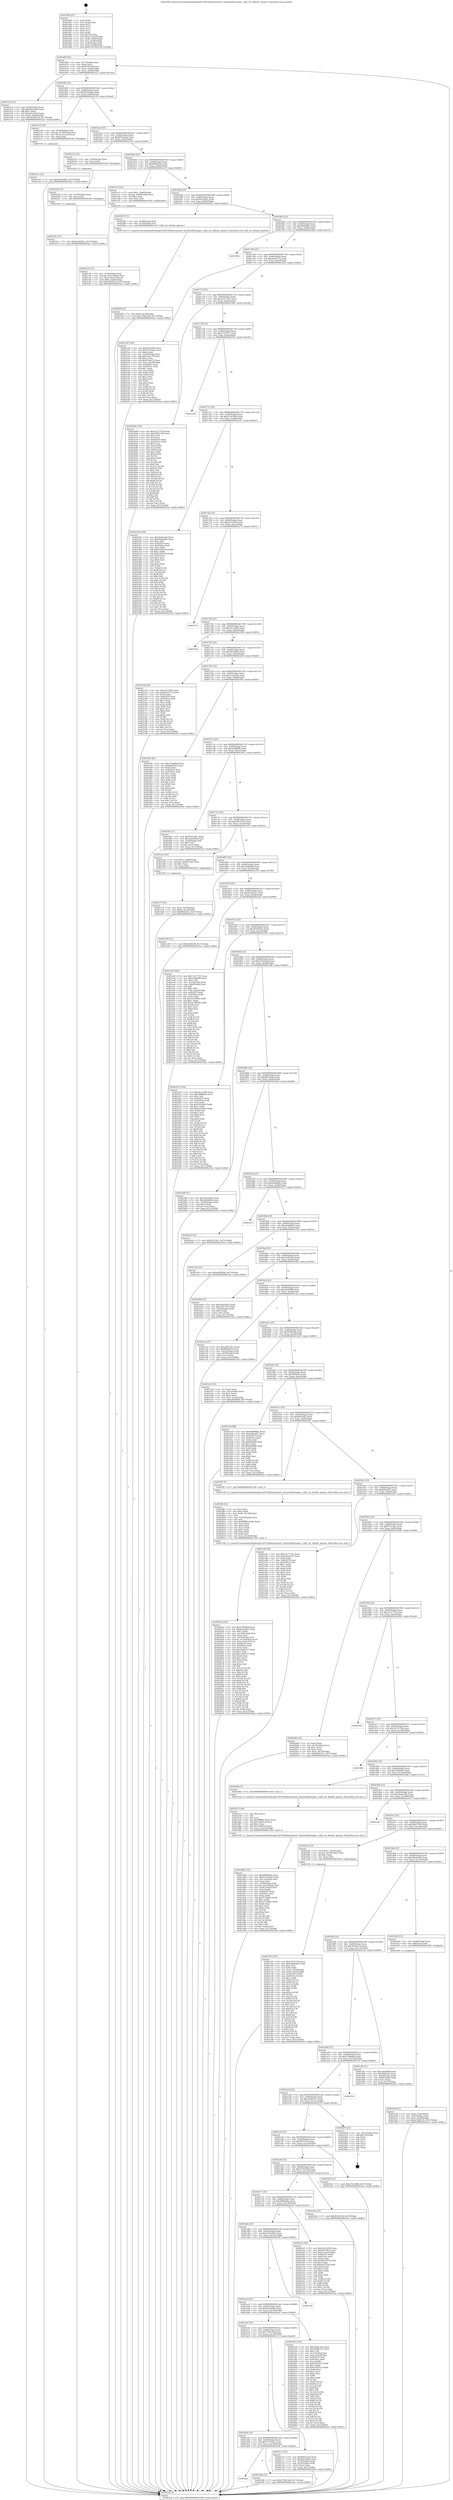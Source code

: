 digraph "0x401640" {
  label = "0x401640 (/mnt/c/Users/mathe/Desktop/tcc/POCII/binaries/extr_linuxfsnilfs2super.c_nilfs_set_default_options_Final-ollvm.out::main(0))"
  labelloc = "t"
  node[shape=record]

  Entry [label="",width=0.3,height=0.3,shape=circle,fillcolor=black,style=filled]
  "0x40166f" [label="{
     0x40166f [26]\l
     | [instrs]\l
     &nbsp;&nbsp;0x40166f \<+3\>: mov -0x7c(%rbp),%eax\l
     &nbsp;&nbsp;0x401672 \<+2\>: mov %eax,%ecx\l
     &nbsp;&nbsp;0x401674 \<+6\>: sub $0x8166516f,%ecx\l
     &nbsp;&nbsp;0x40167a \<+3\>: mov %eax,-0x80(%rbp)\l
     &nbsp;&nbsp;0x40167d \<+6\>: mov %ecx,-0x84(%rbp)\l
     &nbsp;&nbsp;0x401683 \<+6\>: je 0000000000401e1a \<main+0x7da\>\l
  }"]
  "0x401e1a" [label="{
     0x401e1a [31]\l
     | [instrs]\l
     &nbsp;&nbsp;0x401e1a \<+3\>: mov -0x64(%rbp),%eax\l
     &nbsp;&nbsp;0x401e1d \<+5\>: add $0xab4a55e0,%eax\l
     &nbsp;&nbsp;0x401e22 \<+3\>: add $0x1,%eax\l
     &nbsp;&nbsp;0x401e25 \<+5\>: sub $0xab4a55e0,%eax\l
     &nbsp;&nbsp;0x401e2a \<+3\>: mov %eax,-0x64(%rbp)\l
     &nbsp;&nbsp;0x401e2d \<+7\>: movl $0x362b813d,-0x7c(%rbp)\l
     &nbsp;&nbsp;0x401e34 \<+5\>: jmp 00000000004025ae \<main+0xf6e\>\l
  }"]
  "0x401689" [label="{
     0x401689 [25]\l
     | [instrs]\l
     &nbsp;&nbsp;0x401689 \<+5\>: jmp 000000000040168e \<main+0x4e\>\l
     &nbsp;&nbsp;0x40168e \<+3\>: mov -0x80(%rbp),%eax\l
     &nbsp;&nbsp;0x401691 \<+5\>: sub $0x84526a9a,%eax\l
     &nbsp;&nbsp;0x401696 \<+6\>: mov %eax,-0x88(%rbp)\l
     &nbsp;&nbsp;0x40169c \<+6\>: je 000000000040212d \<main+0xaed\>\l
  }"]
  Exit [label="",width=0.3,height=0.3,shape=circle,fillcolor=black,style=filled,peripheries=2]
  "0x40212d" [label="{
     0x40212d [20]\l
     | [instrs]\l
     &nbsp;&nbsp;0x40212d \<+4\>: mov -0x58(%rbp),%rax\l
     &nbsp;&nbsp;0x402131 \<+4\>: movslq -0x78(%rbp),%rcx\l
     &nbsp;&nbsp;0x402135 \<+4\>: mov (%rax,%rcx,8),%rax\l
     &nbsp;&nbsp;0x402139 \<+3\>: mov %rax,%rdi\l
     &nbsp;&nbsp;0x40213c \<+5\>: call 0000000000401030 \<free@plt\>\l
     | [calls]\l
     &nbsp;&nbsp;0x401030 \{1\} (unknown)\l
  }"]
  "0x4016a2" [label="{
     0x4016a2 [25]\l
     | [instrs]\l
     &nbsp;&nbsp;0x4016a2 \<+5\>: jmp 00000000004016a7 \<main+0x67\>\l
     &nbsp;&nbsp;0x4016a7 \<+3\>: mov -0x80(%rbp),%eax\l
     &nbsp;&nbsp;0x4016aa \<+5\>: sub $0x85b53aae,%eax\l
     &nbsp;&nbsp;0x4016af \<+6\>: mov %eax,-0x8c(%rbp)\l
     &nbsp;&nbsp;0x4016b5 \<+6\>: je 0000000000402214 \<main+0xbd4\>\l
  }"]
  "0x40222c" [label="{
     0x40222c [12]\l
     | [instrs]\l
     &nbsp;&nbsp;0x40222c \<+7\>: movl $0xd528505c,-0x7c(%rbp)\l
     &nbsp;&nbsp;0x402233 \<+5\>: jmp 00000000004025ae \<main+0xf6e\>\l
  }"]
  "0x402214" [label="{
     0x402214 [12]\l
     | [instrs]\l
     &nbsp;&nbsp;0x402214 \<+4\>: mov -0x58(%rbp),%rax\l
     &nbsp;&nbsp;0x402218 \<+3\>: mov %rax,%rdi\l
     &nbsp;&nbsp;0x40221b \<+5\>: call 0000000000401030 \<free@plt\>\l
     | [calls]\l
     &nbsp;&nbsp;0x401030 \{1\} (unknown)\l
  }"]
  "0x4016bb" [label="{
     0x4016bb [25]\l
     | [instrs]\l
     &nbsp;&nbsp;0x4016bb \<+5\>: jmp 00000000004016c0 \<main+0x80\>\l
     &nbsp;&nbsp;0x4016c0 \<+3\>: mov -0x80(%rbp),%eax\l
     &nbsp;&nbsp;0x4016c3 \<+5\>: sub $0x890fd454,%eax\l
     &nbsp;&nbsp;0x4016c8 \<+6\>: mov %eax,-0x90(%rbp)\l
     &nbsp;&nbsp;0x4016ce \<+6\>: je 0000000000401cc5 \<main+0x685\>\l
  }"]
  "0x402220" [label="{
     0x402220 [12]\l
     | [instrs]\l
     &nbsp;&nbsp;0x402220 \<+4\>: mov -0x70(%rbp),%rax\l
     &nbsp;&nbsp;0x402224 \<+3\>: mov %rax,%rdi\l
     &nbsp;&nbsp;0x402227 \<+5\>: call 0000000000401030 \<free@plt\>\l
     | [calls]\l
     &nbsp;&nbsp;0x401030 \{1\} (unknown)\l
  }"]
  "0x401cc5" [label="{
     0x401cc5 [23]\l
     | [instrs]\l
     &nbsp;&nbsp;0x401cc5 \<+7\>: movl $0x1,-0x60(%rbp)\l
     &nbsp;&nbsp;0x401ccc \<+4\>: movslq -0x60(%rbp),%rax\l
     &nbsp;&nbsp;0x401cd0 \<+4\>: shl $0x2,%rax\l
     &nbsp;&nbsp;0x401cd4 \<+3\>: mov %rax,%rdi\l
     &nbsp;&nbsp;0x401cd7 \<+5\>: call 0000000000401050 \<malloc@plt\>\l
     | [calls]\l
     &nbsp;&nbsp;0x401050 \{1\} (unknown)\l
  }"]
  "0x4016d4" [label="{
     0x4016d4 [25]\l
     | [instrs]\l
     &nbsp;&nbsp;0x4016d4 \<+5\>: jmp 00000000004016d9 \<main+0x99\>\l
     &nbsp;&nbsp;0x4016d9 \<+3\>: mov -0x80(%rbp),%eax\l
     &nbsp;&nbsp;0x4016dc \<+5\>: sub $0x95a2cbb1,%eax\l
     &nbsp;&nbsp;0x4016e1 \<+6\>: mov %eax,-0x94(%rbp)\l
     &nbsp;&nbsp;0x4016e7 \<+6\>: je 00000000004020f2 \<main+0xab2\>\l
  }"]
  "0x401aee" [label="{
     0x401aee\l
  }", style=dashed]
  "0x4020f2" [label="{
     0x4020f2 [13]\l
     | [instrs]\l
     &nbsp;&nbsp;0x4020f2 \<+4\>: mov -0x58(%rbp),%rdi\l
     &nbsp;&nbsp;0x4020f6 \<+4\>: mov -0x70(%rbp),%rsi\l
     &nbsp;&nbsp;0x4020fa \<+5\>: call 00000000004013c0 \<nilfs_set_default_options\>\l
     | [calls]\l
     &nbsp;&nbsp;0x4013c0 \{1\} (/mnt/c/Users/mathe/Desktop/tcc/POCII/binaries/extr_linuxfsnilfs2super.c_nilfs_set_default_options_Final-ollvm.out::nilfs_set_default_options)\l
  }"]
  "0x4016ed" [label="{
     0x4016ed [25]\l
     | [instrs]\l
     &nbsp;&nbsp;0x4016ed \<+5\>: jmp 00000000004016f2 \<main+0xb2\>\l
     &nbsp;&nbsp;0x4016f2 \<+3\>: mov -0x80(%rbp),%eax\l
     &nbsp;&nbsp;0x4016f5 \<+5\>: sub $0x9909984e,%eax\l
     &nbsp;&nbsp;0x4016fa \<+6\>: mov %eax,-0x98(%rbp)\l
     &nbsp;&nbsp;0x401700 \<+6\>: je 00000000004024b9 \<main+0xe79\>\l
  }"]
  "0x402208" [label="{
     0x402208 [12]\l
     | [instrs]\l
     &nbsp;&nbsp;0x402208 \<+7\>: movl $0x7394c3a8,-0x7c(%rbp)\l
     &nbsp;&nbsp;0x40220f \<+5\>: jmp 00000000004025ae \<main+0xf6e\>\l
  }"]
  "0x4024b9" [label="{
     0x4024b9\l
  }", style=dashed]
  "0x401706" [label="{
     0x401706 [25]\l
     | [instrs]\l
     &nbsp;&nbsp;0x401706 \<+5\>: jmp 000000000040170b \<main+0xcb\>\l
     &nbsp;&nbsp;0x40170b \<+3\>: mov -0x80(%rbp),%eax\l
     &nbsp;&nbsp;0x40170e \<+5\>: sub $0xa0e917c2,%eax\l
     &nbsp;&nbsp;0x401713 \<+6\>: mov %eax,-0x9c(%rbp)\l
     &nbsp;&nbsp;0x401719 \<+6\>: je 00000000004021a0 \<main+0xb60\>\l
  }"]
  "0x402141" [label="{
     0x402141 [12]\l
     | [instrs]\l
     &nbsp;&nbsp;0x402141 \<+7\>: movl $0xc8e93805,-0x7c(%rbp)\l
     &nbsp;&nbsp;0x402148 \<+5\>: jmp 00000000004025ae \<main+0xf6e\>\l
  }"]
  "0x4021a0" [label="{
     0x4021a0 [104]\l
     | [instrs]\l
     &nbsp;&nbsp;0x4021a0 \<+5\>: mov $0xa915cf94,%eax\l
     &nbsp;&nbsp;0x4021a5 \<+5\>: mov $0x7c975bac,%ecx\l
     &nbsp;&nbsp;0x4021aa \<+2\>: xor %edx,%edx\l
     &nbsp;&nbsp;0x4021ac \<+3\>: mov -0x78(%rbp),%esi\l
     &nbsp;&nbsp;0x4021af \<+6\>: add $0xf7a4cc76,%esi\l
     &nbsp;&nbsp;0x4021b5 \<+3\>: add $0x1,%esi\l
     &nbsp;&nbsp;0x4021b8 \<+6\>: sub $0xf7a4cc76,%esi\l
     &nbsp;&nbsp;0x4021be \<+3\>: mov %esi,-0x78(%rbp)\l
     &nbsp;&nbsp;0x4021c1 \<+7\>: mov 0x405070,%esi\l
     &nbsp;&nbsp;0x4021c8 \<+7\>: mov 0x40505c,%edi\l
     &nbsp;&nbsp;0x4021cf \<+3\>: sub $0x1,%edx\l
     &nbsp;&nbsp;0x4021d2 \<+3\>: mov %esi,%r8d\l
     &nbsp;&nbsp;0x4021d5 \<+3\>: add %edx,%r8d\l
     &nbsp;&nbsp;0x4021d8 \<+4\>: imul %r8d,%esi\l
     &nbsp;&nbsp;0x4021dc \<+3\>: and $0x1,%esi\l
     &nbsp;&nbsp;0x4021df \<+3\>: cmp $0x0,%esi\l
     &nbsp;&nbsp;0x4021e2 \<+4\>: sete %r9b\l
     &nbsp;&nbsp;0x4021e6 \<+3\>: cmp $0xa,%edi\l
     &nbsp;&nbsp;0x4021e9 \<+4\>: setl %r10b\l
     &nbsp;&nbsp;0x4021ed \<+3\>: mov %r9b,%r11b\l
     &nbsp;&nbsp;0x4021f0 \<+3\>: and %r10b,%r11b\l
     &nbsp;&nbsp;0x4021f3 \<+3\>: xor %r10b,%r9b\l
     &nbsp;&nbsp;0x4021f6 \<+3\>: or %r9b,%r11b\l
     &nbsp;&nbsp;0x4021f9 \<+4\>: test $0x1,%r11b\l
     &nbsp;&nbsp;0x4021fd \<+3\>: cmovne %ecx,%eax\l
     &nbsp;&nbsp;0x402200 \<+3\>: mov %eax,-0x7c(%rbp)\l
     &nbsp;&nbsp;0x402203 \<+5\>: jmp 00000000004025ae \<main+0xf6e\>\l
  }"]
  "0x40171f" [label="{
     0x40171f [25]\l
     | [instrs]\l
     &nbsp;&nbsp;0x40171f \<+5\>: jmp 0000000000401724 \<main+0xe4\>\l
     &nbsp;&nbsp;0x401724 \<+3\>: mov -0x80(%rbp),%eax\l
     &nbsp;&nbsp;0x401727 \<+5\>: sub $0xa3917d72,%eax\l
     &nbsp;&nbsp;0x40172c \<+6\>: mov %eax,-0xa0(%rbp)\l
     &nbsp;&nbsp;0x401732 \<+6\>: je 0000000000401b68 \<main+0x528\>\l
  }"]
  "0x401ad5" [label="{
     0x401ad5 [25]\l
     | [instrs]\l
     &nbsp;&nbsp;0x401ad5 \<+5\>: jmp 0000000000401ada \<main+0x49a\>\l
     &nbsp;&nbsp;0x401ada \<+3\>: mov -0x80(%rbp),%eax\l
     &nbsp;&nbsp;0x401add \<+5\>: sub $0x7c975bac,%eax\l
     &nbsp;&nbsp;0x401ae2 \<+6\>: mov %eax,-0x138(%rbp)\l
     &nbsp;&nbsp;0x401ae8 \<+6\>: je 0000000000402208 \<main+0xbc8\>\l
  }"]
  "0x401b68" [label="{
     0x401b68 [134]\l
     | [instrs]\l
     &nbsp;&nbsp;0x401b68 \<+5\>: mov $0x1b27374d,%eax\l
     &nbsp;&nbsp;0x401b6d \<+5\>: mov $0x28637382,%ecx\l
     &nbsp;&nbsp;0x401b72 \<+2\>: mov $0x1,%dl\l
     &nbsp;&nbsp;0x401b74 \<+2\>: xor %esi,%esi\l
     &nbsp;&nbsp;0x401b76 \<+7\>: mov 0x405070,%edi\l
     &nbsp;&nbsp;0x401b7d \<+8\>: mov 0x40505c,%r8d\l
     &nbsp;&nbsp;0x401b85 \<+3\>: sub $0x1,%esi\l
     &nbsp;&nbsp;0x401b88 \<+3\>: mov %edi,%r9d\l
     &nbsp;&nbsp;0x401b8b \<+3\>: add %esi,%r9d\l
     &nbsp;&nbsp;0x401b8e \<+4\>: imul %r9d,%edi\l
     &nbsp;&nbsp;0x401b92 \<+3\>: and $0x1,%edi\l
     &nbsp;&nbsp;0x401b95 \<+3\>: cmp $0x0,%edi\l
     &nbsp;&nbsp;0x401b98 \<+4\>: sete %r10b\l
     &nbsp;&nbsp;0x401b9c \<+4\>: cmp $0xa,%r8d\l
     &nbsp;&nbsp;0x401ba0 \<+4\>: setl %r11b\l
     &nbsp;&nbsp;0x401ba4 \<+3\>: mov %r10b,%bl\l
     &nbsp;&nbsp;0x401ba7 \<+3\>: xor $0xff,%bl\l
     &nbsp;&nbsp;0x401baa \<+3\>: mov %r11b,%r14b\l
     &nbsp;&nbsp;0x401bad \<+4\>: xor $0xff,%r14b\l
     &nbsp;&nbsp;0x401bb1 \<+3\>: xor $0x1,%dl\l
     &nbsp;&nbsp;0x401bb4 \<+3\>: mov %bl,%r15b\l
     &nbsp;&nbsp;0x401bb7 \<+4\>: and $0xff,%r15b\l
     &nbsp;&nbsp;0x401bbb \<+3\>: and %dl,%r10b\l
     &nbsp;&nbsp;0x401bbe \<+3\>: mov %r14b,%r12b\l
     &nbsp;&nbsp;0x401bc1 \<+4\>: and $0xff,%r12b\l
     &nbsp;&nbsp;0x401bc5 \<+3\>: and %dl,%r11b\l
     &nbsp;&nbsp;0x401bc8 \<+3\>: or %r10b,%r15b\l
     &nbsp;&nbsp;0x401bcb \<+3\>: or %r11b,%r12b\l
     &nbsp;&nbsp;0x401bce \<+3\>: xor %r12b,%r15b\l
     &nbsp;&nbsp;0x401bd1 \<+3\>: or %r14b,%bl\l
     &nbsp;&nbsp;0x401bd4 \<+3\>: xor $0xff,%bl\l
     &nbsp;&nbsp;0x401bd7 \<+3\>: or $0x1,%dl\l
     &nbsp;&nbsp;0x401bda \<+2\>: and %dl,%bl\l
     &nbsp;&nbsp;0x401bdc \<+3\>: or %bl,%r15b\l
     &nbsp;&nbsp;0x401bdf \<+4\>: test $0x1,%r15b\l
     &nbsp;&nbsp;0x401be3 \<+3\>: cmovne %ecx,%eax\l
     &nbsp;&nbsp;0x401be6 \<+3\>: mov %eax,-0x7c(%rbp)\l
     &nbsp;&nbsp;0x401be9 \<+5\>: jmp 00000000004025ae \<main+0xf6e\>\l
  }"]
  "0x401738" [label="{
     0x401738 [25]\l
     | [instrs]\l
     &nbsp;&nbsp;0x401738 \<+5\>: jmp 000000000040173d \<main+0xfd\>\l
     &nbsp;&nbsp;0x40173d \<+3\>: mov -0x80(%rbp),%eax\l
     &nbsp;&nbsp;0x401740 \<+5\>: sub $0xa7c93077,%eax\l
     &nbsp;&nbsp;0x401745 \<+6\>: mov %eax,-0xa4(%rbp)\l
     &nbsp;&nbsp;0x40174b \<+6\>: je 0000000000402244 \<main+0xc04\>\l
  }"]
  "0x402112" [label="{
     0x402112 [27]\l
     | [instrs]\l
     &nbsp;&nbsp;0x402112 \<+5\>: mov $0x85b53aae,%eax\l
     &nbsp;&nbsp;0x402117 \<+5\>: mov $0x84526a9a,%ecx\l
     &nbsp;&nbsp;0x40211c \<+3\>: mov -0x78(%rbp),%edx\l
     &nbsp;&nbsp;0x40211f \<+3\>: cmp -0x50(%rbp),%edx\l
     &nbsp;&nbsp;0x402122 \<+3\>: cmovl %ecx,%eax\l
     &nbsp;&nbsp;0x402125 \<+3\>: mov %eax,-0x7c(%rbp)\l
     &nbsp;&nbsp;0x402128 \<+5\>: jmp 00000000004025ae \<main+0xf6e\>\l
  }"]
  "0x402244" [label="{
     0x402244\l
  }", style=dashed]
  "0x401751" [label="{
     0x401751 [25]\l
     | [instrs]\l
     &nbsp;&nbsp;0x401751 \<+5\>: jmp 0000000000401756 \<main+0x116\>\l
     &nbsp;&nbsp;0x401756 \<+3\>: mov -0x80(%rbp),%eax\l
     &nbsp;&nbsp;0x401759 \<+5\>: sub $0xa7e0189b,%eax\l
     &nbsp;&nbsp;0x40175e \<+6\>: mov %eax,-0xa8(%rbp)\l
     &nbsp;&nbsp;0x401764 \<+6\>: je 0000000000402350 \<main+0xd10\>\l
  }"]
  "0x401abc" [label="{
     0x401abc [25]\l
     | [instrs]\l
     &nbsp;&nbsp;0x401abc \<+5\>: jmp 0000000000401ac1 \<main+0x481\>\l
     &nbsp;&nbsp;0x401ac1 \<+3\>: mov -0x80(%rbp),%eax\l
     &nbsp;&nbsp;0x401ac4 \<+5\>: sub $0x7394c3a8,%eax\l
     &nbsp;&nbsp;0x401ac9 \<+6\>: mov %eax,-0x134(%rbp)\l
     &nbsp;&nbsp;0x401acf \<+6\>: je 0000000000402112 \<main+0xad2\>\l
  }"]
  "0x402350" [label="{
     0x402350 [144]\l
     | [instrs]\l
     &nbsp;&nbsp;0x402350 \<+5\>: mov $0x26abc3d2,%eax\l
     &nbsp;&nbsp;0x402355 \<+5\>: mov $0x6ad3ab82,%ecx\l
     &nbsp;&nbsp;0x40235a \<+2\>: mov $0x1,%dl\l
     &nbsp;&nbsp;0x40235c \<+7\>: mov 0x405070,%esi\l
     &nbsp;&nbsp;0x402363 \<+7\>: mov 0x40505c,%edi\l
     &nbsp;&nbsp;0x40236a \<+3\>: mov %esi,%r8d\l
     &nbsp;&nbsp;0x40236d \<+7\>: add $0xb3283218,%r8d\l
     &nbsp;&nbsp;0x402374 \<+4\>: sub $0x1,%r8d\l
     &nbsp;&nbsp;0x402378 \<+7\>: sub $0xb3283218,%r8d\l
     &nbsp;&nbsp;0x40237f \<+4\>: imul %r8d,%esi\l
     &nbsp;&nbsp;0x402383 \<+3\>: and $0x1,%esi\l
     &nbsp;&nbsp;0x402386 \<+3\>: cmp $0x0,%esi\l
     &nbsp;&nbsp;0x402389 \<+4\>: sete %r9b\l
     &nbsp;&nbsp;0x40238d \<+3\>: cmp $0xa,%edi\l
     &nbsp;&nbsp;0x402390 \<+4\>: setl %r10b\l
     &nbsp;&nbsp;0x402394 \<+3\>: mov %r9b,%r11b\l
     &nbsp;&nbsp;0x402397 \<+4\>: xor $0xff,%r11b\l
     &nbsp;&nbsp;0x40239b \<+3\>: mov %r10b,%bl\l
     &nbsp;&nbsp;0x40239e \<+3\>: xor $0xff,%bl\l
     &nbsp;&nbsp;0x4023a1 \<+3\>: xor $0x0,%dl\l
     &nbsp;&nbsp;0x4023a4 \<+3\>: mov %r11b,%r14b\l
     &nbsp;&nbsp;0x4023a7 \<+4\>: and $0x0,%r14b\l
     &nbsp;&nbsp;0x4023ab \<+3\>: and %dl,%r9b\l
     &nbsp;&nbsp;0x4023ae \<+3\>: mov %bl,%r15b\l
     &nbsp;&nbsp;0x4023b1 \<+4\>: and $0x0,%r15b\l
     &nbsp;&nbsp;0x4023b5 \<+3\>: and %dl,%r10b\l
     &nbsp;&nbsp;0x4023b8 \<+3\>: or %r9b,%r14b\l
     &nbsp;&nbsp;0x4023bb \<+3\>: or %r10b,%r15b\l
     &nbsp;&nbsp;0x4023be \<+3\>: xor %r15b,%r14b\l
     &nbsp;&nbsp;0x4023c1 \<+3\>: or %bl,%r11b\l
     &nbsp;&nbsp;0x4023c4 \<+4\>: xor $0xff,%r11b\l
     &nbsp;&nbsp;0x4023c8 \<+3\>: or $0x0,%dl\l
     &nbsp;&nbsp;0x4023cb \<+3\>: and %dl,%r11b\l
     &nbsp;&nbsp;0x4023ce \<+3\>: or %r11b,%r14b\l
     &nbsp;&nbsp;0x4023d1 \<+4\>: test $0x1,%r14b\l
     &nbsp;&nbsp;0x4023d5 \<+3\>: cmovne %ecx,%eax\l
     &nbsp;&nbsp;0x4023d8 \<+3\>: mov %eax,-0x7c(%rbp)\l
     &nbsp;&nbsp;0x4023db \<+5\>: jmp 00000000004025ae \<main+0xf6e\>\l
  }"]
  "0x40176a" [label="{
     0x40176a [25]\l
     | [instrs]\l
     &nbsp;&nbsp;0x40176a \<+5\>: jmp 000000000040176f \<main+0x12f\>\l
     &nbsp;&nbsp;0x40176f \<+3\>: mov -0x80(%rbp),%eax\l
     &nbsp;&nbsp;0x401772 \<+5\>: sub $0xa915cf94,%eax\l
     &nbsp;&nbsp;0x401777 \<+6\>: mov %eax,-0xac(%rbp)\l
     &nbsp;&nbsp;0x40177d \<+6\>: je 0000000000402573 \<main+0xf33\>\l
  }"]
  "0x4023e0" [label="{
     0x4023e0 [150]\l
     | [instrs]\l
     &nbsp;&nbsp;0x4023e0 \<+5\>: mov $0x26abc3d2,%eax\l
     &nbsp;&nbsp;0x4023e5 \<+5\>: mov $0x3e085227,%ecx\l
     &nbsp;&nbsp;0x4023ea \<+2\>: mov $0x1,%dl\l
     &nbsp;&nbsp;0x4023ec \<+3\>: mov -0x3c(%rbp),%esi\l
     &nbsp;&nbsp;0x4023ef \<+3\>: mov %esi,-0x2c(%rbp)\l
     &nbsp;&nbsp;0x4023f2 \<+7\>: mov 0x405070,%esi\l
     &nbsp;&nbsp;0x4023f9 \<+7\>: mov 0x40505c,%edi\l
     &nbsp;&nbsp;0x402400 \<+3\>: mov %esi,%r8d\l
     &nbsp;&nbsp;0x402403 \<+7\>: sub $0xb7fd55e3,%r8d\l
     &nbsp;&nbsp;0x40240a \<+4\>: sub $0x1,%r8d\l
     &nbsp;&nbsp;0x40240e \<+7\>: add $0xb7fd55e3,%r8d\l
     &nbsp;&nbsp;0x402415 \<+4\>: imul %r8d,%esi\l
     &nbsp;&nbsp;0x402419 \<+3\>: and $0x1,%esi\l
     &nbsp;&nbsp;0x40241c \<+3\>: cmp $0x0,%esi\l
     &nbsp;&nbsp;0x40241f \<+4\>: sete %r9b\l
     &nbsp;&nbsp;0x402423 \<+3\>: cmp $0xa,%edi\l
     &nbsp;&nbsp;0x402426 \<+4\>: setl %r10b\l
     &nbsp;&nbsp;0x40242a \<+3\>: mov %r9b,%r11b\l
     &nbsp;&nbsp;0x40242d \<+4\>: xor $0xff,%r11b\l
     &nbsp;&nbsp;0x402431 \<+3\>: mov %r10b,%bl\l
     &nbsp;&nbsp;0x402434 \<+3\>: xor $0xff,%bl\l
     &nbsp;&nbsp;0x402437 \<+3\>: xor $0x1,%dl\l
     &nbsp;&nbsp;0x40243a \<+3\>: mov %r11b,%r14b\l
     &nbsp;&nbsp;0x40243d \<+4\>: and $0xff,%r14b\l
     &nbsp;&nbsp;0x402441 \<+3\>: and %dl,%r9b\l
     &nbsp;&nbsp;0x402444 \<+3\>: mov %bl,%r15b\l
     &nbsp;&nbsp;0x402447 \<+4\>: and $0xff,%r15b\l
     &nbsp;&nbsp;0x40244b \<+3\>: and %dl,%r10b\l
     &nbsp;&nbsp;0x40244e \<+3\>: or %r9b,%r14b\l
     &nbsp;&nbsp;0x402451 \<+3\>: or %r10b,%r15b\l
     &nbsp;&nbsp;0x402454 \<+3\>: xor %r15b,%r14b\l
     &nbsp;&nbsp;0x402457 \<+3\>: or %bl,%r11b\l
     &nbsp;&nbsp;0x40245a \<+4\>: xor $0xff,%r11b\l
     &nbsp;&nbsp;0x40245e \<+3\>: or $0x1,%dl\l
     &nbsp;&nbsp;0x402461 \<+3\>: and %dl,%r11b\l
     &nbsp;&nbsp;0x402464 \<+3\>: or %r11b,%r14b\l
     &nbsp;&nbsp;0x402467 \<+4\>: test $0x1,%r14b\l
     &nbsp;&nbsp;0x40246b \<+3\>: cmovne %ecx,%eax\l
     &nbsp;&nbsp;0x40246e \<+3\>: mov %eax,-0x7c(%rbp)\l
     &nbsp;&nbsp;0x402471 \<+5\>: jmp 00000000004025ae \<main+0xf6e\>\l
  }"]
  "0x402573" [label="{
     0x402573\l
  }", style=dashed]
  "0x401783" [label="{
     0x401783 [25]\l
     | [instrs]\l
     &nbsp;&nbsp;0x401783 \<+5\>: jmp 0000000000401788 \<main+0x148\>\l
     &nbsp;&nbsp;0x401788 \<+3\>: mov -0x80(%rbp),%eax\l
     &nbsp;&nbsp;0x40178b \<+5\>: sub $0xc6c22494,%eax\l
     &nbsp;&nbsp;0x401790 \<+6\>: mov %eax,-0xb0(%rbp)\l
     &nbsp;&nbsp;0x401796 \<+6\>: je 0000000000402594 \<main+0xf54\>\l
  }"]
  "0x401aa3" [label="{
     0x401aa3 [25]\l
     | [instrs]\l
     &nbsp;&nbsp;0x401aa3 \<+5\>: jmp 0000000000401aa8 \<main+0x468\>\l
     &nbsp;&nbsp;0x401aa8 \<+3\>: mov -0x80(%rbp),%eax\l
     &nbsp;&nbsp;0x401aab \<+5\>: sub $0x6ad3ab82,%eax\l
     &nbsp;&nbsp;0x401ab0 \<+6\>: mov %eax,-0x130(%rbp)\l
     &nbsp;&nbsp;0x401ab6 \<+6\>: je 00000000004023e0 \<main+0xda0\>\l
  }"]
  "0x402594" [label="{
     0x402594\l
  }", style=dashed]
  "0x40179c" [label="{
     0x40179c [25]\l
     | [instrs]\l
     &nbsp;&nbsp;0x40179c \<+5\>: jmp 00000000004017a1 \<main+0x161\>\l
     &nbsp;&nbsp;0x4017a1 \<+3\>: mov -0x80(%rbp),%eax\l
     &nbsp;&nbsp;0x4017a4 \<+5\>: sub $0xc8e93805,%eax\l
     &nbsp;&nbsp;0x4017a9 \<+6\>: mov %eax,-0xb4(%rbp)\l
     &nbsp;&nbsp;0x4017af \<+6\>: je 000000000040214d \<main+0xb0d\>\l
  }"]
  "0x402238" [label="{
     0x402238\l
  }", style=dashed]
  "0x40214d" [label="{
     0x40214d [83]\l
     | [instrs]\l
     &nbsp;&nbsp;0x40214d \<+5\>: mov $0xa915cf94,%eax\l
     &nbsp;&nbsp;0x402152 \<+5\>: mov $0xa0e917c2,%ecx\l
     &nbsp;&nbsp;0x402157 \<+2\>: xor %edx,%edx\l
     &nbsp;&nbsp;0x402159 \<+7\>: mov 0x405070,%esi\l
     &nbsp;&nbsp;0x402160 \<+7\>: mov 0x40505c,%edi\l
     &nbsp;&nbsp;0x402167 \<+3\>: sub $0x1,%edx\l
     &nbsp;&nbsp;0x40216a \<+3\>: mov %esi,%r8d\l
     &nbsp;&nbsp;0x40216d \<+3\>: add %edx,%r8d\l
     &nbsp;&nbsp;0x402170 \<+4\>: imul %r8d,%esi\l
     &nbsp;&nbsp;0x402174 \<+3\>: and $0x1,%esi\l
     &nbsp;&nbsp;0x402177 \<+3\>: cmp $0x0,%esi\l
     &nbsp;&nbsp;0x40217a \<+4\>: sete %r9b\l
     &nbsp;&nbsp;0x40217e \<+3\>: cmp $0xa,%edi\l
     &nbsp;&nbsp;0x402181 \<+4\>: setl %r10b\l
     &nbsp;&nbsp;0x402185 \<+3\>: mov %r9b,%r11b\l
     &nbsp;&nbsp;0x402188 \<+3\>: and %r10b,%r11b\l
     &nbsp;&nbsp;0x40218b \<+3\>: xor %r10b,%r9b\l
     &nbsp;&nbsp;0x40218e \<+3\>: or %r9b,%r11b\l
     &nbsp;&nbsp;0x402191 \<+4\>: test $0x1,%r11b\l
     &nbsp;&nbsp;0x402195 \<+3\>: cmovne %ecx,%eax\l
     &nbsp;&nbsp;0x402198 \<+3\>: mov %eax,-0x7c(%rbp)\l
     &nbsp;&nbsp;0x40219b \<+5\>: jmp 00000000004025ae \<main+0xf6e\>\l
  }"]
  "0x4017b5" [label="{
     0x4017b5 [25]\l
     | [instrs]\l
     &nbsp;&nbsp;0x4017b5 \<+5\>: jmp 00000000004017ba \<main+0x17a\>\l
     &nbsp;&nbsp;0x4017ba \<+3\>: mov -0x80(%rbp),%eax\l
     &nbsp;&nbsp;0x4017bd \<+5\>: sub $0xca2eb29a,%eax\l
     &nbsp;&nbsp;0x4017c2 \<+6\>: mov %eax,-0xb8(%rbp)\l
     &nbsp;&nbsp;0x4017c8 \<+6\>: je 0000000000401f9e \<main+0x95e\>\l
  }"]
  "0x401a8a" [label="{
     0x401a8a [25]\l
     | [instrs]\l
     &nbsp;&nbsp;0x401a8a \<+5\>: jmp 0000000000401a8f \<main+0x44f\>\l
     &nbsp;&nbsp;0x401a8f \<+3\>: mov -0x80(%rbp),%eax\l
     &nbsp;&nbsp;0x401a92 \<+5\>: sub $0x5e0a1b62,%eax\l
     &nbsp;&nbsp;0x401a97 \<+6\>: mov %eax,-0x12c(%rbp)\l
     &nbsp;&nbsp;0x401a9d \<+6\>: je 0000000000402238 \<main+0xbf8\>\l
  }"]
  "0x401f9e" [label="{
     0x401f9e [83]\l
     | [instrs]\l
     &nbsp;&nbsp;0x401f9e \<+5\>: mov $0x376bdbaf,%eax\l
     &nbsp;&nbsp;0x401fa3 \<+5\>: mov $0x8405263,%ecx\l
     &nbsp;&nbsp;0x401fa8 \<+2\>: xor %edx,%edx\l
     &nbsp;&nbsp;0x401faa \<+7\>: mov 0x405070,%esi\l
     &nbsp;&nbsp;0x401fb1 \<+7\>: mov 0x40505c,%edi\l
     &nbsp;&nbsp;0x401fb8 \<+3\>: sub $0x1,%edx\l
     &nbsp;&nbsp;0x401fbb \<+3\>: mov %esi,%r8d\l
     &nbsp;&nbsp;0x401fbe \<+3\>: add %edx,%r8d\l
     &nbsp;&nbsp;0x401fc1 \<+4\>: imul %r8d,%esi\l
     &nbsp;&nbsp;0x401fc5 \<+3\>: and $0x1,%esi\l
     &nbsp;&nbsp;0x401fc8 \<+3\>: cmp $0x0,%esi\l
     &nbsp;&nbsp;0x401fcb \<+4\>: sete %r9b\l
     &nbsp;&nbsp;0x401fcf \<+3\>: cmp $0xa,%edi\l
     &nbsp;&nbsp;0x401fd2 \<+4\>: setl %r10b\l
     &nbsp;&nbsp;0x401fd6 \<+3\>: mov %r9b,%r11b\l
     &nbsp;&nbsp;0x401fd9 \<+3\>: and %r10b,%r11b\l
     &nbsp;&nbsp;0x401fdc \<+3\>: xor %r10b,%r9b\l
     &nbsp;&nbsp;0x401fdf \<+3\>: or %r9b,%r11b\l
     &nbsp;&nbsp;0x401fe2 \<+4\>: test $0x1,%r11b\l
     &nbsp;&nbsp;0x401fe6 \<+3\>: cmovne %ecx,%eax\l
     &nbsp;&nbsp;0x401fe9 \<+3\>: mov %eax,-0x7c(%rbp)\l
     &nbsp;&nbsp;0x401fec \<+5\>: jmp 00000000004025ae \<main+0xf6e\>\l
  }"]
  "0x4017ce" [label="{
     0x4017ce [25]\l
     | [instrs]\l
     &nbsp;&nbsp;0x4017ce \<+5\>: jmp 00000000004017d3 \<main+0x193\>\l
     &nbsp;&nbsp;0x4017d3 \<+3\>: mov -0x80(%rbp),%eax\l
     &nbsp;&nbsp;0x4017d6 \<+5\>: sub $0xcb5fb99b,%eax\l
     &nbsp;&nbsp;0x4017db \<+6\>: mov %eax,-0xbc(%rbp)\l
     &nbsp;&nbsp;0x4017e1 \<+6\>: je 0000000000401f83 \<main+0x943\>\l
  }"]
  "0x4022e5" [label="{
     0x4022e5 [95]\l
     | [instrs]\l
     &nbsp;&nbsp;0x4022e5 \<+5\>: mov $0xc6c22494,%eax\l
     &nbsp;&nbsp;0x4022ea \<+5\>: mov $0x4fd73fe3,%ecx\l
     &nbsp;&nbsp;0x4022ef \<+7\>: movl $0x0,-0x3c(%rbp)\l
     &nbsp;&nbsp;0x4022f6 \<+7\>: mov 0x405070,%edx\l
     &nbsp;&nbsp;0x4022fd \<+7\>: mov 0x40505c,%esi\l
     &nbsp;&nbsp;0x402304 \<+2\>: mov %edx,%edi\l
     &nbsp;&nbsp;0x402306 \<+6\>: add $0xd2b7f51d,%edi\l
     &nbsp;&nbsp;0x40230c \<+3\>: sub $0x1,%edi\l
     &nbsp;&nbsp;0x40230f \<+6\>: sub $0xd2b7f51d,%edi\l
     &nbsp;&nbsp;0x402315 \<+3\>: imul %edi,%edx\l
     &nbsp;&nbsp;0x402318 \<+3\>: and $0x1,%edx\l
     &nbsp;&nbsp;0x40231b \<+3\>: cmp $0x0,%edx\l
     &nbsp;&nbsp;0x40231e \<+4\>: sete %r8b\l
     &nbsp;&nbsp;0x402322 \<+3\>: cmp $0xa,%esi\l
     &nbsp;&nbsp;0x402325 \<+4\>: setl %r9b\l
     &nbsp;&nbsp;0x402329 \<+3\>: mov %r8b,%r10b\l
     &nbsp;&nbsp;0x40232c \<+3\>: and %r9b,%r10b\l
     &nbsp;&nbsp;0x40232f \<+3\>: xor %r9b,%r8b\l
     &nbsp;&nbsp;0x402332 \<+3\>: or %r8b,%r10b\l
     &nbsp;&nbsp;0x402335 \<+4\>: test $0x1,%r10b\l
     &nbsp;&nbsp;0x402339 \<+3\>: cmovne %ecx,%eax\l
     &nbsp;&nbsp;0x40233c \<+3\>: mov %eax,-0x7c(%rbp)\l
     &nbsp;&nbsp;0x40233f \<+5\>: jmp 00000000004025ae \<main+0xf6e\>\l
  }"]
  "0x401f83" [label="{
     0x401f83 [27]\l
     | [instrs]\l
     &nbsp;&nbsp;0x401f83 \<+5\>: mov $0x95a2cbb1,%eax\l
     &nbsp;&nbsp;0x401f88 \<+5\>: mov $0xca2eb29a,%ecx\l
     &nbsp;&nbsp;0x401f8d \<+3\>: mov -0x2d(%rbp),%dl\l
     &nbsp;&nbsp;0x401f90 \<+3\>: test $0x1,%dl\l
     &nbsp;&nbsp;0x401f93 \<+3\>: cmovne %ecx,%eax\l
     &nbsp;&nbsp;0x401f96 \<+3\>: mov %eax,-0x7c(%rbp)\l
     &nbsp;&nbsp;0x401f99 \<+5\>: jmp 00000000004025ae \<main+0xf6e\>\l
  }"]
  "0x4017e7" [label="{
     0x4017e7 [25]\l
     | [instrs]\l
     &nbsp;&nbsp;0x4017e7 \<+5\>: jmp 00000000004017ec \<main+0x1ac\>\l
     &nbsp;&nbsp;0x4017ec \<+3\>: mov -0x80(%rbp),%eax\l
     &nbsp;&nbsp;0x4017ef \<+5\>: sub $0xcd6754c5,%eax\l
     &nbsp;&nbsp;0x4017f4 \<+6\>: mov %eax,-0xc0(%rbp)\l
     &nbsp;&nbsp;0x4017fa \<+6\>: je 0000000000401e5e \<main+0x81e\>\l
  }"]
  "0x4020ff" [label="{
     0x4020ff [19]\l
     | [instrs]\l
     &nbsp;&nbsp;0x4020ff \<+7\>: movl $0x0,-0x78(%rbp)\l
     &nbsp;&nbsp;0x402106 \<+7\>: movl $0x7394c3a8,-0x7c(%rbp)\l
     &nbsp;&nbsp;0x40210d \<+5\>: jmp 00000000004025ae \<main+0xf6e\>\l
  }"]
  "0x401e5e" [label="{
     0x401e5e [23]\l
     | [instrs]\l
     &nbsp;&nbsp;0x401e5e \<+7\>: movl $0x1,-0x68(%rbp)\l
     &nbsp;&nbsp;0x401e65 \<+4\>: movslq -0x68(%rbp),%rax\l
     &nbsp;&nbsp;0x401e69 \<+4\>: shl $0x2,%rax\l
     &nbsp;&nbsp;0x401e6d \<+3\>: mov %rax,%rdi\l
     &nbsp;&nbsp;0x401e70 \<+5\>: call 0000000000401050 \<malloc@plt\>\l
     | [calls]\l
     &nbsp;&nbsp;0x401050 \{1\} (unknown)\l
  }"]
  "0x401800" [label="{
     0x401800 [25]\l
     | [instrs]\l
     &nbsp;&nbsp;0x401800 \<+5\>: jmp 0000000000401805 \<main+0x1c5\>\l
     &nbsp;&nbsp;0x401805 \<+3\>: mov -0x80(%rbp),%eax\l
     &nbsp;&nbsp;0x401808 \<+5\>: sub $0xcdee8a8b,%eax\l
     &nbsp;&nbsp;0x40180d \<+6\>: mov %eax,-0xc4(%rbp)\l
     &nbsp;&nbsp;0x401813 \<+6\>: je 0000000000401e39 \<main+0x7f9\>\l
  }"]
  "0x40202a" [label="{
     0x40202a [163]\l
     | [instrs]\l
     &nbsp;&nbsp;0x40202a \<+5\>: mov $0x376bdbaf,%ecx\l
     &nbsp;&nbsp;0x40202f \<+5\>: mov $0xdf2a1092,%edx\l
     &nbsp;&nbsp;0x402034 \<+3\>: mov $0x1,%r8b\l
     &nbsp;&nbsp;0x402037 \<+6\>: mov -0x144(%rbp),%esi\l
     &nbsp;&nbsp;0x40203d \<+3\>: imul %eax,%esi\l
     &nbsp;&nbsp;0x402040 \<+4\>: mov -0x70(%rbp),%r9\l
     &nbsp;&nbsp;0x402044 \<+4\>: movslq -0x74(%rbp),%r10\l
     &nbsp;&nbsp;0x402048 \<+4\>: mov %esi,(%r9,%r10,4)\l
     &nbsp;&nbsp;0x40204c \<+7\>: mov 0x405070,%eax\l
     &nbsp;&nbsp;0x402053 \<+7\>: mov 0x40505c,%esi\l
     &nbsp;&nbsp;0x40205a \<+2\>: mov %eax,%edi\l
     &nbsp;&nbsp;0x40205c \<+6\>: sub $0x1e4d5c27,%edi\l
     &nbsp;&nbsp;0x402062 \<+3\>: sub $0x1,%edi\l
     &nbsp;&nbsp;0x402065 \<+6\>: add $0x1e4d5c27,%edi\l
     &nbsp;&nbsp;0x40206b \<+3\>: imul %edi,%eax\l
     &nbsp;&nbsp;0x40206e \<+3\>: and $0x1,%eax\l
     &nbsp;&nbsp;0x402071 \<+3\>: cmp $0x0,%eax\l
     &nbsp;&nbsp;0x402074 \<+4\>: sete %r11b\l
     &nbsp;&nbsp;0x402078 \<+3\>: cmp $0xa,%esi\l
     &nbsp;&nbsp;0x40207b \<+3\>: setl %bl\l
     &nbsp;&nbsp;0x40207e \<+3\>: mov %r11b,%r14b\l
     &nbsp;&nbsp;0x402081 \<+4\>: xor $0xff,%r14b\l
     &nbsp;&nbsp;0x402085 \<+3\>: mov %bl,%r15b\l
     &nbsp;&nbsp;0x402088 \<+4\>: xor $0xff,%r15b\l
     &nbsp;&nbsp;0x40208c \<+4\>: xor $0x0,%r8b\l
     &nbsp;&nbsp;0x402090 \<+3\>: mov %r14b,%r12b\l
     &nbsp;&nbsp;0x402093 \<+4\>: and $0x0,%r12b\l
     &nbsp;&nbsp;0x402097 \<+3\>: and %r8b,%r11b\l
     &nbsp;&nbsp;0x40209a \<+3\>: mov %r15b,%r13b\l
     &nbsp;&nbsp;0x40209d \<+4\>: and $0x0,%r13b\l
     &nbsp;&nbsp;0x4020a1 \<+3\>: and %r8b,%bl\l
     &nbsp;&nbsp;0x4020a4 \<+3\>: or %r11b,%r12b\l
     &nbsp;&nbsp;0x4020a7 \<+3\>: or %bl,%r13b\l
     &nbsp;&nbsp;0x4020aa \<+3\>: xor %r13b,%r12b\l
     &nbsp;&nbsp;0x4020ad \<+3\>: or %r15b,%r14b\l
     &nbsp;&nbsp;0x4020b0 \<+4\>: xor $0xff,%r14b\l
     &nbsp;&nbsp;0x4020b4 \<+4\>: or $0x0,%r8b\l
     &nbsp;&nbsp;0x4020b8 \<+3\>: and %r8b,%r14b\l
     &nbsp;&nbsp;0x4020bb \<+3\>: or %r14b,%r12b\l
     &nbsp;&nbsp;0x4020be \<+4\>: test $0x1,%r12b\l
     &nbsp;&nbsp;0x4020c2 \<+3\>: cmovne %edx,%ecx\l
     &nbsp;&nbsp;0x4020c5 \<+3\>: mov %ecx,-0x7c(%rbp)\l
     &nbsp;&nbsp;0x4020c8 \<+5\>: jmp 00000000004025ae \<main+0xf6e\>\l
  }"]
  "0x401e39" [label="{
     0x401e39 [12]\l
     | [instrs]\l
     &nbsp;&nbsp;0x401e39 \<+7\>: movl $0xf5e90c08,-0x7c(%rbp)\l
     &nbsp;&nbsp;0x401e40 \<+5\>: jmp 00000000004025ae \<main+0xf6e\>\l
  }"]
  "0x401819" [label="{
     0x401819 [25]\l
     | [instrs]\l
     &nbsp;&nbsp;0x401819 \<+5\>: jmp 000000000040181e \<main+0x1de\>\l
     &nbsp;&nbsp;0x40181e \<+3\>: mov -0x80(%rbp),%eax\l
     &nbsp;&nbsp;0x401821 \<+5\>: sub $0xd22a0167,%eax\l
     &nbsp;&nbsp;0x401826 \<+6\>: mov %eax,-0xc8(%rbp)\l
     &nbsp;&nbsp;0x40182c \<+6\>: je 0000000000401edf \<main+0x89f\>\l
  }"]
  "0x401ff6" [label="{
     0x401ff6 [52]\l
     | [instrs]\l
     &nbsp;&nbsp;0x401ff6 \<+2\>: xor %ecx,%ecx\l
     &nbsp;&nbsp;0x401ff8 \<+5\>: mov $0x2,%edx\l
     &nbsp;&nbsp;0x401ffd \<+6\>: mov %edx,-0x140(%rbp)\l
     &nbsp;&nbsp;0x402003 \<+1\>: cltd\l
     &nbsp;&nbsp;0x402004 \<+6\>: mov -0x140(%rbp),%esi\l
     &nbsp;&nbsp;0x40200a \<+2\>: idiv %esi\l
     &nbsp;&nbsp;0x40200c \<+6\>: imul $0xfffffffe,%edx,%edx\l
     &nbsp;&nbsp;0x402012 \<+2\>: mov %ecx,%edi\l
     &nbsp;&nbsp;0x402014 \<+2\>: sub %edx,%edi\l
     &nbsp;&nbsp;0x402016 \<+2\>: mov %ecx,%edx\l
     &nbsp;&nbsp;0x402018 \<+3\>: sub $0x1,%edx\l
     &nbsp;&nbsp;0x40201b \<+2\>: add %edx,%edi\l
     &nbsp;&nbsp;0x40201d \<+2\>: sub %edi,%ecx\l
     &nbsp;&nbsp;0x40201f \<+6\>: mov %ecx,-0x144(%rbp)\l
     &nbsp;&nbsp;0x402025 \<+5\>: call 0000000000401160 \<next_i\>\l
     | [calls]\l
     &nbsp;&nbsp;0x401160 \{1\} (/mnt/c/Users/mathe/Desktop/tcc/POCII/binaries/extr_linuxfsnilfs2super.c_nilfs_set_default_options_Final-ollvm.out::next_i)\l
  }"]
  "0x401edf" [label="{
     0x401edf [164]\l
     | [instrs]\l
     &nbsp;&nbsp;0x401edf \<+5\>: mov $0x15c17703,%eax\l
     &nbsp;&nbsp;0x401ee4 \<+5\>: mov $0xcb5fb99b,%ecx\l
     &nbsp;&nbsp;0x401ee9 \<+2\>: mov $0x1,%dl\l
     &nbsp;&nbsp;0x401eeb \<+3\>: mov -0x74(%rbp),%esi\l
     &nbsp;&nbsp;0x401eee \<+3\>: cmp -0x68(%rbp),%esi\l
     &nbsp;&nbsp;0x401ef1 \<+4\>: setl %dil\l
     &nbsp;&nbsp;0x401ef5 \<+4\>: and $0x1,%dil\l
     &nbsp;&nbsp;0x401ef9 \<+4\>: mov %dil,-0x2d(%rbp)\l
     &nbsp;&nbsp;0x401efd \<+7\>: mov 0x405070,%esi\l
     &nbsp;&nbsp;0x401f04 \<+8\>: mov 0x40505c,%r8d\l
     &nbsp;&nbsp;0x401f0c \<+3\>: mov %esi,%r9d\l
     &nbsp;&nbsp;0x401f0f \<+7\>: sub $0x3274f599,%r9d\l
     &nbsp;&nbsp;0x401f16 \<+4\>: sub $0x1,%r9d\l
     &nbsp;&nbsp;0x401f1a \<+7\>: add $0x3274f599,%r9d\l
     &nbsp;&nbsp;0x401f21 \<+4\>: imul %r9d,%esi\l
     &nbsp;&nbsp;0x401f25 \<+3\>: and $0x1,%esi\l
     &nbsp;&nbsp;0x401f28 \<+3\>: cmp $0x0,%esi\l
     &nbsp;&nbsp;0x401f2b \<+4\>: sete %dil\l
     &nbsp;&nbsp;0x401f2f \<+4\>: cmp $0xa,%r8d\l
     &nbsp;&nbsp;0x401f33 \<+4\>: setl %r10b\l
     &nbsp;&nbsp;0x401f37 \<+3\>: mov %dil,%r11b\l
     &nbsp;&nbsp;0x401f3a \<+4\>: xor $0xff,%r11b\l
     &nbsp;&nbsp;0x401f3e \<+3\>: mov %r10b,%bl\l
     &nbsp;&nbsp;0x401f41 \<+3\>: xor $0xff,%bl\l
     &nbsp;&nbsp;0x401f44 \<+3\>: xor $0x0,%dl\l
     &nbsp;&nbsp;0x401f47 \<+3\>: mov %r11b,%r14b\l
     &nbsp;&nbsp;0x401f4a \<+4\>: and $0x0,%r14b\l
     &nbsp;&nbsp;0x401f4e \<+3\>: and %dl,%dil\l
     &nbsp;&nbsp;0x401f51 \<+3\>: mov %bl,%r15b\l
     &nbsp;&nbsp;0x401f54 \<+4\>: and $0x0,%r15b\l
     &nbsp;&nbsp;0x401f58 \<+3\>: and %dl,%r10b\l
     &nbsp;&nbsp;0x401f5b \<+3\>: or %dil,%r14b\l
     &nbsp;&nbsp;0x401f5e \<+3\>: or %r10b,%r15b\l
     &nbsp;&nbsp;0x401f61 \<+3\>: xor %r15b,%r14b\l
     &nbsp;&nbsp;0x401f64 \<+3\>: or %bl,%r11b\l
     &nbsp;&nbsp;0x401f67 \<+4\>: xor $0xff,%r11b\l
     &nbsp;&nbsp;0x401f6b \<+3\>: or $0x0,%dl\l
     &nbsp;&nbsp;0x401f6e \<+3\>: and %dl,%r11b\l
     &nbsp;&nbsp;0x401f71 \<+3\>: or %r11b,%r14b\l
     &nbsp;&nbsp;0x401f74 \<+4\>: test $0x1,%r14b\l
     &nbsp;&nbsp;0x401f78 \<+3\>: cmovne %ecx,%eax\l
     &nbsp;&nbsp;0x401f7b \<+3\>: mov %eax,-0x7c(%rbp)\l
     &nbsp;&nbsp;0x401f7e \<+5\>: jmp 00000000004025ae \<main+0xf6e\>\l
  }"]
  "0x401832" [label="{
     0x401832 [25]\l
     | [instrs]\l
     &nbsp;&nbsp;0x401832 \<+5\>: jmp 0000000000401837 \<main+0x1f7\>\l
     &nbsp;&nbsp;0x401837 \<+3\>: mov -0x80(%rbp),%eax\l
     &nbsp;&nbsp;0x40183a \<+5\>: sub $0xd528505c,%eax\l
     &nbsp;&nbsp;0x40183f \<+6\>: mov %eax,-0xcc(%rbp)\l
     &nbsp;&nbsp;0x401845 \<+6\>: je 0000000000402255 \<main+0xc15\>\l
  }"]
  "0x401e75" [label="{
     0x401e75 [23]\l
     | [instrs]\l
     &nbsp;&nbsp;0x401e75 \<+4\>: mov %rax,-0x70(%rbp)\l
     &nbsp;&nbsp;0x401e79 \<+7\>: movl $0x0,-0x74(%rbp)\l
     &nbsp;&nbsp;0x401e80 \<+7\>: movl $0x8692451,-0x7c(%rbp)\l
     &nbsp;&nbsp;0x401e87 \<+5\>: jmp 00000000004025ae \<main+0xf6e\>\l
  }"]
  "0x402255" [label="{
     0x402255 [144]\l
     | [instrs]\l
     &nbsp;&nbsp;0x402255 \<+5\>: mov $0xc6c22494,%eax\l
     &nbsp;&nbsp;0x40225a \<+5\>: mov $0x58fb8dda,%ecx\l
     &nbsp;&nbsp;0x40225f \<+2\>: mov $0x1,%dl\l
     &nbsp;&nbsp;0x402261 \<+7\>: mov 0x405070,%esi\l
     &nbsp;&nbsp;0x402268 \<+7\>: mov 0x40505c,%edi\l
     &nbsp;&nbsp;0x40226f \<+3\>: mov %esi,%r8d\l
     &nbsp;&nbsp;0x402272 \<+7\>: sub $0x293c981f,%r8d\l
     &nbsp;&nbsp;0x402279 \<+4\>: sub $0x1,%r8d\l
     &nbsp;&nbsp;0x40227d \<+7\>: add $0x293c981f,%r8d\l
     &nbsp;&nbsp;0x402284 \<+4\>: imul %r8d,%esi\l
     &nbsp;&nbsp;0x402288 \<+3\>: and $0x1,%esi\l
     &nbsp;&nbsp;0x40228b \<+3\>: cmp $0x0,%esi\l
     &nbsp;&nbsp;0x40228e \<+4\>: sete %r9b\l
     &nbsp;&nbsp;0x402292 \<+3\>: cmp $0xa,%edi\l
     &nbsp;&nbsp;0x402295 \<+4\>: setl %r10b\l
     &nbsp;&nbsp;0x402299 \<+3\>: mov %r9b,%r11b\l
     &nbsp;&nbsp;0x40229c \<+4\>: xor $0xff,%r11b\l
     &nbsp;&nbsp;0x4022a0 \<+3\>: mov %r10b,%bl\l
     &nbsp;&nbsp;0x4022a3 \<+3\>: xor $0xff,%bl\l
     &nbsp;&nbsp;0x4022a6 \<+3\>: xor $0x1,%dl\l
     &nbsp;&nbsp;0x4022a9 \<+3\>: mov %r11b,%r14b\l
     &nbsp;&nbsp;0x4022ac \<+4\>: and $0xff,%r14b\l
     &nbsp;&nbsp;0x4022b0 \<+3\>: and %dl,%r9b\l
     &nbsp;&nbsp;0x4022b3 \<+3\>: mov %bl,%r15b\l
     &nbsp;&nbsp;0x4022b6 \<+4\>: and $0xff,%r15b\l
     &nbsp;&nbsp;0x4022ba \<+3\>: and %dl,%r10b\l
     &nbsp;&nbsp;0x4022bd \<+3\>: or %r9b,%r14b\l
     &nbsp;&nbsp;0x4022c0 \<+3\>: or %r10b,%r15b\l
     &nbsp;&nbsp;0x4022c3 \<+3\>: xor %r15b,%r14b\l
     &nbsp;&nbsp;0x4022c6 \<+3\>: or %bl,%r11b\l
     &nbsp;&nbsp;0x4022c9 \<+4\>: xor $0xff,%r11b\l
     &nbsp;&nbsp;0x4022cd \<+3\>: or $0x1,%dl\l
     &nbsp;&nbsp;0x4022d0 \<+3\>: and %dl,%r11b\l
     &nbsp;&nbsp;0x4022d3 \<+3\>: or %r11b,%r14b\l
     &nbsp;&nbsp;0x4022d6 \<+4\>: test $0x1,%r14b\l
     &nbsp;&nbsp;0x4022da \<+3\>: cmovne %ecx,%eax\l
     &nbsp;&nbsp;0x4022dd \<+3\>: mov %eax,-0x7c(%rbp)\l
     &nbsp;&nbsp;0x4022e0 \<+5\>: jmp 00000000004025ae \<main+0xf6e\>\l
  }"]
  "0x40184b" [label="{
     0x40184b [25]\l
     | [instrs]\l
     &nbsp;&nbsp;0x40184b \<+5\>: jmp 0000000000401850 \<main+0x210\>\l
     &nbsp;&nbsp;0x401850 \<+3\>: mov -0x80(%rbp),%eax\l
     &nbsp;&nbsp;0x401853 \<+5\>: sub $0xd7d5181d,%eax\l
     &nbsp;&nbsp;0x401858 \<+6\>: mov %eax,-0xd0(%rbp)\l
     &nbsp;&nbsp;0x40185e \<+6\>: je 0000000000401af8 \<main+0x4b8\>\l
  }"]
  "0x401a71" [label="{
     0x401a71 [25]\l
     | [instrs]\l
     &nbsp;&nbsp;0x401a71 \<+5\>: jmp 0000000000401a76 \<main+0x436\>\l
     &nbsp;&nbsp;0x401a76 \<+3\>: mov -0x80(%rbp),%eax\l
     &nbsp;&nbsp;0x401a79 \<+5\>: sub $0x58fb8dda,%eax\l
     &nbsp;&nbsp;0x401a7e \<+6\>: mov %eax,-0x128(%rbp)\l
     &nbsp;&nbsp;0x401a84 \<+6\>: je 00000000004022e5 \<main+0xca5\>\l
  }"]
  "0x401af8" [label="{
     0x401af8 [27]\l
     | [instrs]\l
     &nbsp;&nbsp;0x401af8 \<+5\>: mov $0x34b3de80,%eax\l
     &nbsp;&nbsp;0x401afd \<+5\>: mov $0xe0ebb964,%ecx\l
     &nbsp;&nbsp;0x401b02 \<+3\>: mov -0x38(%rbp),%edx\l
     &nbsp;&nbsp;0x401b05 \<+3\>: cmp $0x2,%edx\l
     &nbsp;&nbsp;0x401b08 \<+3\>: cmovne %ecx,%eax\l
     &nbsp;&nbsp;0x401b0b \<+3\>: mov %eax,-0x7c(%rbp)\l
     &nbsp;&nbsp;0x401b0e \<+5\>: jmp 00000000004025ae \<main+0xf6e\>\l
  }"]
  "0x401864" [label="{
     0x401864 [25]\l
     | [instrs]\l
     &nbsp;&nbsp;0x401864 \<+5\>: jmp 0000000000401869 \<main+0x229\>\l
     &nbsp;&nbsp;0x401869 \<+3\>: mov -0x80(%rbp),%eax\l
     &nbsp;&nbsp;0x40186c \<+5\>: sub $0xdf2a1092,%eax\l
     &nbsp;&nbsp;0x401871 \<+6\>: mov %eax,-0xd4(%rbp)\l
     &nbsp;&nbsp;0x401877 \<+6\>: je 00000000004020cd \<main+0xa8d\>\l
  }"]
  "0x4025ae" [label="{
     0x4025ae [5]\l
     | [instrs]\l
     &nbsp;&nbsp;0x4025ae \<+5\>: jmp 000000000040166f \<main+0x2f\>\l
  }"]
  "0x401640" [label="{
     0x401640 [47]\l
     | [instrs]\l
     &nbsp;&nbsp;0x401640 \<+1\>: push %rbp\l
     &nbsp;&nbsp;0x401641 \<+3\>: mov %rsp,%rbp\l
     &nbsp;&nbsp;0x401644 \<+2\>: push %r15\l
     &nbsp;&nbsp;0x401646 \<+2\>: push %r14\l
     &nbsp;&nbsp;0x401648 \<+2\>: push %r13\l
     &nbsp;&nbsp;0x40164a \<+2\>: push %r12\l
     &nbsp;&nbsp;0x40164c \<+1\>: push %rbx\l
     &nbsp;&nbsp;0x40164d \<+7\>: sub $0x138,%rsp\l
     &nbsp;&nbsp;0x401654 \<+7\>: movl $0x0,-0x3c(%rbp)\l
     &nbsp;&nbsp;0x40165b \<+3\>: mov %edi,-0x40(%rbp)\l
     &nbsp;&nbsp;0x40165e \<+4\>: mov %rsi,-0x48(%rbp)\l
     &nbsp;&nbsp;0x401662 \<+3\>: mov -0x40(%rbp),%edi\l
     &nbsp;&nbsp;0x401665 \<+3\>: mov %edi,-0x38(%rbp)\l
     &nbsp;&nbsp;0x401668 \<+7\>: movl $0xd7d5181d,-0x7c(%rbp)\l
  }"]
  "0x401e0e" [label="{
     0x401e0e [12]\l
     | [instrs]\l
     &nbsp;&nbsp;0x401e0e \<+7\>: movl $0x8166516f,-0x7c(%rbp)\l
     &nbsp;&nbsp;0x401e15 \<+5\>: jmp 00000000004025ae \<main+0xf6e\>\l
  }"]
  "0x4020cd" [label="{
     0x4020cd [12]\l
     | [instrs]\l
     &nbsp;&nbsp;0x4020cd \<+7\>: movl $0x9761441,-0x7c(%rbp)\l
     &nbsp;&nbsp;0x4020d4 \<+5\>: jmp 00000000004025ae \<main+0xf6e\>\l
  }"]
  "0x40187d" [label="{
     0x40187d [25]\l
     | [instrs]\l
     &nbsp;&nbsp;0x40187d \<+5\>: jmp 0000000000401882 \<main+0x242\>\l
     &nbsp;&nbsp;0x401882 \<+3\>: mov -0x80(%rbp),%eax\l
     &nbsp;&nbsp;0x401885 \<+5\>: sub $0xe0ebb964,%eax\l
     &nbsp;&nbsp;0x40188a \<+6\>: mov %eax,-0xd8(%rbp)\l
     &nbsp;&nbsp;0x401890 \<+6\>: je 0000000000401b13 \<main+0x4d3\>\l
  }"]
  "0x401a58" [label="{
     0x401a58 [25]\l
     | [instrs]\l
     &nbsp;&nbsp;0x401a58 \<+5\>: jmp 0000000000401a5d \<main+0x41d\>\l
     &nbsp;&nbsp;0x401a5d \<+3\>: mov -0x80(%rbp),%eax\l
     &nbsp;&nbsp;0x401a60 \<+5\>: sub $0x5270364d,%eax\l
     &nbsp;&nbsp;0x401a65 \<+6\>: mov %eax,-0x124(%rbp)\l
     &nbsp;&nbsp;0x401a6b \<+6\>: je 0000000000401e0e \<main+0x7ce\>\l
  }"]
  "0x401b13" [label="{
     0x401b13\l
  }", style=dashed]
  "0x401896" [label="{
     0x401896 [25]\l
     | [instrs]\l
     &nbsp;&nbsp;0x401896 \<+5\>: jmp 000000000040189b \<main+0x25b\>\l
     &nbsp;&nbsp;0x40189b \<+3\>: mov -0x80(%rbp),%eax\l
     &nbsp;&nbsp;0x40189e \<+5\>: sub $0xe4a8bd0e,%eax\l
     &nbsp;&nbsp;0x4018a3 \<+6\>: mov %eax,-0xdc(%rbp)\l
     &nbsp;&nbsp;0x4018a9 \<+6\>: je 0000000000401c9e \<main+0x65e\>\l
  }"]
  "0x402344" [label="{
     0x402344 [12]\l
     | [instrs]\l
     &nbsp;&nbsp;0x402344 \<+7\>: movl $0xa7e0189b,-0x7c(%rbp)\l
     &nbsp;&nbsp;0x40234b \<+5\>: jmp 00000000004025ae \<main+0xf6e\>\l
  }"]
  "0x401c9e" [label="{
     0x401c9e [12]\l
     | [instrs]\l
     &nbsp;&nbsp;0x401c9e \<+7\>: movl $0xed05f668,-0x7c(%rbp)\l
     &nbsp;&nbsp;0x401ca5 \<+5\>: jmp 00000000004025ae \<main+0xf6e\>\l
  }"]
  "0x4018af" [label="{
     0x4018af [25]\l
     | [instrs]\l
     &nbsp;&nbsp;0x4018af \<+5\>: jmp 00000000004018b4 \<main+0x274\>\l
     &nbsp;&nbsp;0x4018b4 \<+3\>: mov -0x80(%rbp),%eax\l
     &nbsp;&nbsp;0x4018b7 \<+5\>: sub $0xe7a86330,%eax\l
     &nbsp;&nbsp;0x4018bc \<+6\>: mov %eax,-0xe0(%rbp)\l
     &nbsp;&nbsp;0x4018c2 \<+6\>: je 0000000000401b4d \<main+0x50d\>\l
  }"]
  "0x401a3f" [label="{
     0x401a3f [25]\l
     | [instrs]\l
     &nbsp;&nbsp;0x401a3f \<+5\>: jmp 0000000000401a44 \<main+0x404\>\l
     &nbsp;&nbsp;0x401a44 \<+3\>: mov -0x80(%rbp),%eax\l
     &nbsp;&nbsp;0x401a47 \<+5\>: sub $0x4fd73fe3,%eax\l
     &nbsp;&nbsp;0x401a4c \<+6\>: mov %eax,-0x120(%rbp)\l
     &nbsp;&nbsp;0x401a52 \<+6\>: je 0000000000402344 \<main+0xd04\>\l
  }"]
  "0x401b4d" [label="{
     0x401b4d [27]\l
     | [instrs]\l
     &nbsp;&nbsp;0x401b4d \<+5\>: mov $0x5e0a1b62,%eax\l
     &nbsp;&nbsp;0x401b52 \<+5\>: mov $0xa3917d72,%ecx\l
     &nbsp;&nbsp;0x401b57 \<+3\>: mov -0x34(%rbp),%edx\l
     &nbsp;&nbsp;0x401b5a \<+3\>: cmp $0x0,%edx\l
     &nbsp;&nbsp;0x401b5d \<+3\>: cmove %ecx,%eax\l
     &nbsp;&nbsp;0x401b60 \<+3\>: mov %eax,-0x7c(%rbp)\l
     &nbsp;&nbsp;0x401b63 \<+5\>: jmp 00000000004025ae \<main+0xf6e\>\l
  }"]
  "0x4018c8" [label="{
     0x4018c8 [25]\l
     | [instrs]\l
     &nbsp;&nbsp;0x4018c8 \<+5\>: jmp 00000000004018cd \<main+0x28d\>\l
     &nbsp;&nbsp;0x4018cd \<+3\>: mov -0x80(%rbp),%eax\l
     &nbsp;&nbsp;0x4018d0 \<+5\>: sub $0xed05f668,%eax\l
     &nbsp;&nbsp;0x4018d5 \<+6\>: mov %eax,-0xe4(%rbp)\l
     &nbsp;&nbsp;0x4018db \<+6\>: je 0000000000401caa \<main+0x66a\>\l
  }"]
  "0x402476" [label="{
     0x402476 [21]\l
     | [instrs]\l
     &nbsp;&nbsp;0x402476 \<+3\>: mov -0x2c(%rbp),%eax\l
     &nbsp;&nbsp;0x402479 \<+7\>: add $0x138,%rsp\l
     &nbsp;&nbsp;0x402480 \<+1\>: pop %rbx\l
     &nbsp;&nbsp;0x402481 \<+2\>: pop %r12\l
     &nbsp;&nbsp;0x402483 \<+2\>: pop %r13\l
     &nbsp;&nbsp;0x402485 \<+2\>: pop %r14\l
     &nbsp;&nbsp;0x402487 \<+2\>: pop %r15\l
     &nbsp;&nbsp;0x402489 \<+1\>: pop %rbp\l
     &nbsp;&nbsp;0x40248a \<+1\>: ret\l
  }"]
  "0x401caa" [label="{
     0x401caa [27]\l
     | [instrs]\l
     &nbsp;&nbsp;0x401caa \<+5\>: mov $0xcd6754c5,%eax\l
     &nbsp;&nbsp;0x401caf \<+5\>: mov $0x890fd454,%ecx\l
     &nbsp;&nbsp;0x401cb4 \<+3\>: mov -0x5c(%rbp),%edx\l
     &nbsp;&nbsp;0x401cb7 \<+3\>: cmp -0x50(%rbp),%edx\l
     &nbsp;&nbsp;0x401cba \<+3\>: cmovl %ecx,%eax\l
     &nbsp;&nbsp;0x401cbd \<+3\>: mov %eax,-0x7c(%rbp)\l
     &nbsp;&nbsp;0x401cc0 \<+5\>: jmp 00000000004025ae \<main+0xf6e\>\l
  }"]
  "0x4018e1" [label="{
     0x4018e1 [25]\l
     | [instrs]\l
     &nbsp;&nbsp;0x4018e1 \<+5\>: jmp 00000000004018e6 \<main+0x2a6\>\l
     &nbsp;&nbsp;0x4018e6 \<+3\>: mov -0x80(%rbp),%eax\l
     &nbsp;&nbsp;0x4018e9 \<+5\>: sub $0xf5e90c08,%eax\l
     &nbsp;&nbsp;0x4018ee \<+6\>: mov %eax,-0xe8(%rbp)\l
     &nbsp;&nbsp;0x4018f4 \<+6\>: je 0000000000401e45 \<main+0x805\>\l
  }"]
  "0x401a26" [label="{
     0x401a26 [25]\l
     | [instrs]\l
     &nbsp;&nbsp;0x401a26 \<+5\>: jmp 0000000000401a2b \<main+0x3eb\>\l
     &nbsp;&nbsp;0x401a2b \<+3\>: mov -0x80(%rbp),%eax\l
     &nbsp;&nbsp;0x401a2e \<+5\>: sub $0x3e085227,%eax\l
     &nbsp;&nbsp;0x401a33 \<+6\>: mov %eax,-0x11c(%rbp)\l
     &nbsp;&nbsp;0x401a39 \<+6\>: je 0000000000402476 \<main+0xe36\>\l
  }"]
  "0x401e45" [label="{
     0x401e45 [25]\l
     | [instrs]\l
     &nbsp;&nbsp;0x401e45 \<+2\>: xor %eax,%eax\l
     &nbsp;&nbsp;0x401e47 \<+3\>: mov -0x5c(%rbp),%ecx\l
     &nbsp;&nbsp;0x401e4a \<+3\>: sub $0x1,%eax\l
     &nbsp;&nbsp;0x401e4d \<+2\>: sub %eax,%ecx\l
     &nbsp;&nbsp;0x401e4f \<+3\>: mov %ecx,-0x5c(%rbp)\l
     &nbsp;&nbsp;0x401e52 \<+7\>: movl $0xed05f668,-0x7c(%rbp)\l
     &nbsp;&nbsp;0x401e59 \<+5\>: jmp 00000000004025ae \<main+0xf6e\>\l
  }"]
  "0x4018fa" [label="{
     0x4018fa [25]\l
     | [instrs]\l
     &nbsp;&nbsp;0x4018fa \<+5\>: jmp 00000000004018ff \<main+0x2bf\>\l
     &nbsp;&nbsp;0x4018ff \<+3\>: mov -0x80(%rbp),%eax\l
     &nbsp;&nbsp;0x401902 \<+5\>: sub $0x5894cdc,%eax\l
     &nbsp;&nbsp;0x401907 \<+6\>: mov %eax,-0xec(%rbp)\l
     &nbsp;&nbsp;0x40190d \<+6\>: je 0000000000401d16 \<main+0x6d6\>\l
  }"]
  "0x402519" [label="{
     0x402519\l
  }", style=dashed]
  "0x401d16" [label="{
     0x401d16 [88]\l
     | [instrs]\l
     &nbsp;&nbsp;0x401d16 \<+5\>: mov $0x9909984e,%eax\l
     &nbsp;&nbsp;0x401d1b \<+5\>: mov $0x1bf6e667,%ecx\l
     &nbsp;&nbsp;0x401d20 \<+7\>: mov 0x405070,%edx\l
     &nbsp;&nbsp;0x401d27 \<+7\>: mov 0x40505c,%esi\l
     &nbsp;&nbsp;0x401d2e \<+2\>: mov %edx,%edi\l
     &nbsp;&nbsp;0x401d30 \<+6\>: sub $0x8f44f99,%edi\l
     &nbsp;&nbsp;0x401d36 \<+3\>: sub $0x1,%edi\l
     &nbsp;&nbsp;0x401d39 \<+6\>: add $0x8f44f99,%edi\l
     &nbsp;&nbsp;0x401d3f \<+3\>: imul %edi,%edx\l
     &nbsp;&nbsp;0x401d42 \<+3\>: and $0x1,%edx\l
     &nbsp;&nbsp;0x401d45 \<+3\>: cmp $0x0,%edx\l
     &nbsp;&nbsp;0x401d48 \<+4\>: sete %r8b\l
     &nbsp;&nbsp;0x401d4c \<+3\>: cmp $0xa,%esi\l
     &nbsp;&nbsp;0x401d4f \<+4\>: setl %r9b\l
     &nbsp;&nbsp;0x401d53 \<+3\>: mov %r8b,%r10b\l
     &nbsp;&nbsp;0x401d56 \<+3\>: and %r9b,%r10b\l
     &nbsp;&nbsp;0x401d59 \<+3\>: xor %r9b,%r8b\l
     &nbsp;&nbsp;0x401d5c \<+3\>: or %r8b,%r10b\l
     &nbsp;&nbsp;0x401d5f \<+4\>: test $0x1,%r10b\l
     &nbsp;&nbsp;0x401d63 \<+3\>: cmovne %ecx,%eax\l
     &nbsp;&nbsp;0x401d66 \<+3\>: mov %eax,-0x7c(%rbp)\l
     &nbsp;&nbsp;0x401d69 \<+5\>: jmp 00000000004025ae \<main+0xf6e\>\l
  }"]
  "0x401913" [label="{
     0x401913 [25]\l
     | [instrs]\l
     &nbsp;&nbsp;0x401913 \<+5\>: jmp 0000000000401918 \<main+0x2d8\>\l
     &nbsp;&nbsp;0x401918 \<+3\>: mov -0x80(%rbp),%eax\l
     &nbsp;&nbsp;0x40191b \<+5\>: sub $0x8405263,%eax\l
     &nbsp;&nbsp;0x401920 \<+6\>: mov %eax,-0xf0(%rbp)\l
     &nbsp;&nbsp;0x401926 \<+6\>: je 0000000000401ff1 \<main+0x9b1\>\l
  }"]
  "0x401d9b" [label="{
     0x401d9b [115]\l
     | [instrs]\l
     &nbsp;&nbsp;0x401d9b \<+5\>: mov $0x9909984e,%ecx\l
     &nbsp;&nbsp;0x401da0 \<+5\>: mov $0x5270364d,%edx\l
     &nbsp;&nbsp;0x401da5 \<+6\>: mov -0x13c(%rbp),%esi\l
     &nbsp;&nbsp;0x401dab \<+3\>: imul %eax,%esi\l
     &nbsp;&nbsp;0x401dae \<+4\>: mov -0x58(%rbp),%rdi\l
     &nbsp;&nbsp;0x401db2 \<+4\>: movslq -0x5c(%rbp),%r8\l
     &nbsp;&nbsp;0x401db6 \<+4\>: mov (%rdi,%r8,8),%rdi\l
     &nbsp;&nbsp;0x401dba \<+2\>: mov %esi,(%rdi)\l
     &nbsp;&nbsp;0x401dbc \<+7\>: mov 0x405070,%eax\l
     &nbsp;&nbsp;0x401dc3 \<+7\>: mov 0x40505c,%esi\l
     &nbsp;&nbsp;0x401dca \<+3\>: mov %eax,%r9d\l
     &nbsp;&nbsp;0x401dcd \<+7\>: sub $0x1f73dd82,%r9d\l
     &nbsp;&nbsp;0x401dd4 \<+4\>: sub $0x1,%r9d\l
     &nbsp;&nbsp;0x401dd8 \<+7\>: add $0x1f73dd82,%r9d\l
     &nbsp;&nbsp;0x401ddf \<+4\>: imul %r9d,%eax\l
     &nbsp;&nbsp;0x401de3 \<+3\>: and $0x1,%eax\l
     &nbsp;&nbsp;0x401de6 \<+3\>: cmp $0x0,%eax\l
     &nbsp;&nbsp;0x401de9 \<+4\>: sete %r10b\l
     &nbsp;&nbsp;0x401ded \<+3\>: cmp $0xa,%esi\l
     &nbsp;&nbsp;0x401df0 \<+4\>: setl %r11b\l
     &nbsp;&nbsp;0x401df4 \<+3\>: mov %r10b,%bl\l
     &nbsp;&nbsp;0x401df7 \<+3\>: and %r11b,%bl\l
     &nbsp;&nbsp;0x401dfa \<+3\>: xor %r11b,%r10b\l
     &nbsp;&nbsp;0x401dfd \<+3\>: or %r10b,%bl\l
     &nbsp;&nbsp;0x401e00 \<+3\>: test $0x1,%bl\l
     &nbsp;&nbsp;0x401e03 \<+3\>: cmovne %edx,%ecx\l
     &nbsp;&nbsp;0x401e06 \<+3\>: mov %ecx,-0x7c(%rbp)\l
     &nbsp;&nbsp;0x401e09 \<+5\>: jmp 00000000004025ae \<main+0xf6e\>\l
  }"]
  "0x401ff1" [label="{
     0x401ff1 [5]\l
     | [instrs]\l
     &nbsp;&nbsp;0x401ff1 \<+5\>: call 0000000000401160 \<next_i\>\l
     | [calls]\l
     &nbsp;&nbsp;0x401160 \{1\} (/mnt/c/Users/mathe/Desktop/tcc/POCII/binaries/extr_linuxfsnilfs2super.c_nilfs_set_default_options_Final-ollvm.out::next_i)\l
  }"]
  "0x40192c" [label="{
     0x40192c [25]\l
     | [instrs]\l
     &nbsp;&nbsp;0x40192c \<+5\>: jmp 0000000000401931 \<main+0x2f1\>\l
     &nbsp;&nbsp;0x401931 \<+3\>: mov -0x80(%rbp),%eax\l
     &nbsp;&nbsp;0x401934 \<+5\>: sub $0x8692451,%eax\l
     &nbsp;&nbsp;0x401939 \<+6\>: mov %eax,-0xf4(%rbp)\l
     &nbsp;&nbsp;0x40193f \<+6\>: je 0000000000401e8c \<main+0x84c\>\l
  }"]
  "0x401d73" [label="{
     0x401d73 [40]\l
     | [instrs]\l
     &nbsp;&nbsp;0x401d73 \<+5\>: mov $0x2,%ecx\l
     &nbsp;&nbsp;0x401d78 \<+1\>: cltd\l
     &nbsp;&nbsp;0x401d79 \<+2\>: idiv %ecx\l
     &nbsp;&nbsp;0x401d7b \<+6\>: imul $0xfffffffe,%edx,%ecx\l
     &nbsp;&nbsp;0x401d81 \<+6\>: sub $0x7a9d41ef,%ecx\l
     &nbsp;&nbsp;0x401d87 \<+3\>: add $0x1,%ecx\l
     &nbsp;&nbsp;0x401d8a \<+6\>: add $0x7a9d41ef,%ecx\l
     &nbsp;&nbsp;0x401d90 \<+6\>: mov %ecx,-0x13c(%rbp)\l
     &nbsp;&nbsp;0x401d96 \<+5\>: call 0000000000401160 \<next_i\>\l
     | [calls]\l
     &nbsp;&nbsp;0x401160 \{1\} (/mnt/c/Users/mathe/Desktop/tcc/POCII/binaries/extr_linuxfsnilfs2super.c_nilfs_set_default_options_Final-ollvm.out::next_i)\l
  }"]
  "0x401e8c" [label="{
     0x401e8c [83]\l
     | [instrs]\l
     &nbsp;&nbsp;0x401e8c \<+5\>: mov $0x15c17703,%eax\l
     &nbsp;&nbsp;0x401e91 \<+5\>: mov $0xd22a0167,%ecx\l
     &nbsp;&nbsp;0x401e96 \<+2\>: xor %edx,%edx\l
     &nbsp;&nbsp;0x401e98 \<+7\>: mov 0x405070,%esi\l
     &nbsp;&nbsp;0x401e9f \<+7\>: mov 0x40505c,%edi\l
     &nbsp;&nbsp;0x401ea6 \<+3\>: sub $0x1,%edx\l
     &nbsp;&nbsp;0x401ea9 \<+3\>: mov %esi,%r8d\l
     &nbsp;&nbsp;0x401eac \<+3\>: add %edx,%r8d\l
     &nbsp;&nbsp;0x401eaf \<+4\>: imul %r8d,%esi\l
     &nbsp;&nbsp;0x401eb3 \<+3\>: and $0x1,%esi\l
     &nbsp;&nbsp;0x401eb6 \<+3\>: cmp $0x0,%esi\l
     &nbsp;&nbsp;0x401eb9 \<+4\>: sete %r9b\l
     &nbsp;&nbsp;0x401ebd \<+3\>: cmp $0xa,%edi\l
     &nbsp;&nbsp;0x401ec0 \<+4\>: setl %r10b\l
     &nbsp;&nbsp;0x401ec4 \<+3\>: mov %r9b,%r11b\l
     &nbsp;&nbsp;0x401ec7 \<+3\>: and %r10b,%r11b\l
     &nbsp;&nbsp;0x401eca \<+3\>: xor %r10b,%r9b\l
     &nbsp;&nbsp;0x401ecd \<+3\>: or %r9b,%r11b\l
     &nbsp;&nbsp;0x401ed0 \<+4\>: test $0x1,%r11b\l
     &nbsp;&nbsp;0x401ed4 \<+3\>: cmovne %ecx,%eax\l
     &nbsp;&nbsp;0x401ed7 \<+3\>: mov %eax,-0x7c(%rbp)\l
     &nbsp;&nbsp;0x401eda \<+5\>: jmp 00000000004025ae \<main+0xf6e\>\l
  }"]
  "0x401945" [label="{
     0x401945 [25]\l
     | [instrs]\l
     &nbsp;&nbsp;0x401945 \<+5\>: jmp 000000000040194a \<main+0x30a\>\l
     &nbsp;&nbsp;0x40194a \<+3\>: mov -0x80(%rbp),%eax\l
     &nbsp;&nbsp;0x40194d \<+5\>: sub $0x9761441,%eax\l
     &nbsp;&nbsp;0x401952 \<+6\>: mov %eax,-0xf8(%rbp)\l
     &nbsp;&nbsp;0x401958 \<+6\>: je 00000000004020d9 \<main+0xa99\>\l
  }"]
  "0x401a0d" [label="{
     0x401a0d [25]\l
     | [instrs]\l
     &nbsp;&nbsp;0x401a0d \<+5\>: jmp 0000000000401a12 \<main+0x3d2\>\l
     &nbsp;&nbsp;0x401a12 \<+3\>: mov -0x80(%rbp),%eax\l
     &nbsp;&nbsp;0x401a15 \<+5\>: sub $0x376bdbaf,%eax\l
     &nbsp;&nbsp;0x401a1a \<+6\>: mov %eax,-0x118(%rbp)\l
     &nbsp;&nbsp;0x401a20 \<+6\>: je 0000000000402519 \<main+0xed9\>\l
  }"]
  "0x4020d9" [label="{
     0x4020d9 [25]\l
     | [instrs]\l
     &nbsp;&nbsp;0x4020d9 \<+2\>: xor %eax,%eax\l
     &nbsp;&nbsp;0x4020db \<+3\>: mov -0x74(%rbp),%ecx\l
     &nbsp;&nbsp;0x4020de \<+3\>: sub $0x1,%eax\l
     &nbsp;&nbsp;0x4020e1 \<+2\>: sub %eax,%ecx\l
     &nbsp;&nbsp;0x4020e3 \<+3\>: mov %ecx,-0x74(%rbp)\l
     &nbsp;&nbsp;0x4020e6 \<+7\>: movl $0x8692451,-0x7c(%rbp)\l
     &nbsp;&nbsp;0x4020ed \<+5\>: jmp 00000000004025ae \<main+0xf6e\>\l
  }"]
  "0x40195e" [label="{
     0x40195e [25]\l
     | [instrs]\l
     &nbsp;&nbsp;0x40195e \<+5\>: jmp 0000000000401963 \<main+0x323\>\l
     &nbsp;&nbsp;0x401963 \<+3\>: mov -0x80(%rbp),%eax\l
     &nbsp;&nbsp;0x401966 \<+5\>: sub $0x15c17703,%eax\l
     &nbsp;&nbsp;0x40196b \<+6\>: mov %eax,-0xfc(%rbp)\l
     &nbsp;&nbsp;0x401971 \<+6\>: je 000000000040250d \<main+0xecd\>\l
  }"]
  "0x401cfb" [label="{
     0x401cfb [27]\l
     | [instrs]\l
     &nbsp;&nbsp;0x401cfb \<+5\>: mov $0xcdee8a8b,%eax\l
     &nbsp;&nbsp;0x401d00 \<+5\>: mov $0x5894cdc,%ecx\l
     &nbsp;&nbsp;0x401d05 \<+3\>: mov -0x64(%rbp),%edx\l
     &nbsp;&nbsp;0x401d08 \<+3\>: cmp -0x60(%rbp),%edx\l
     &nbsp;&nbsp;0x401d0b \<+3\>: cmovl %ecx,%eax\l
     &nbsp;&nbsp;0x401d0e \<+3\>: mov %eax,-0x7c(%rbp)\l
     &nbsp;&nbsp;0x401d11 \<+5\>: jmp 00000000004025ae \<main+0xf6e\>\l
  }"]
  "0x40250d" [label="{
     0x40250d\l
  }", style=dashed]
  "0x401977" [label="{
     0x401977 [25]\l
     | [instrs]\l
     &nbsp;&nbsp;0x401977 \<+5\>: jmp 000000000040197c \<main+0x33c\>\l
     &nbsp;&nbsp;0x40197c \<+3\>: mov -0x80(%rbp),%eax\l
     &nbsp;&nbsp;0x40197f \<+5\>: sub $0x1b27374d,%eax\l
     &nbsp;&nbsp;0x401984 \<+6\>: mov %eax,-0x100(%rbp)\l
     &nbsp;&nbsp;0x40198a \<+6\>: je 000000000040248b \<main+0xe4b\>\l
  }"]
  "0x401cdc" [label="{
     0x401cdc [31]\l
     | [instrs]\l
     &nbsp;&nbsp;0x401cdc \<+4\>: mov -0x58(%rbp),%rdi\l
     &nbsp;&nbsp;0x401ce0 \<+4\>: movslq -0x5c(%rbp),%rcx\l
     &nbsp;&nbsp;0x401ce4 \<+4\>: mov %rax,(%rdi,%rcx,8)\l
     &nbsp;&nbsp;0x401ce8 \<+7\>: movl $0x0,-0x64(%rbp)\l
     &nbsp;&nbsp;0x401cef \<+7\>: movl $0x362b813d,-0x7c(%rbp)\l
     &nbsp;&nbsp;0x401cf6 \<+5\>: jmp 00000000004025ae \<main+0xf6e\>\l
  }"]
  "0x40248b" [label="{
     0x40248b\l
  }", style=dashed]
  "0x401990" [label="{
     0x401990 [25]\l
     | [instrs]\l
     &nbsp;&nbsp;0x401990 \<+5\>: jmp 0000000000401995 \<main+0x355\>\l
     &nbsp;&nbsp;0x401995 \<+3\>: mov -0x80(%rbp),%eax\l
     &nbsp;&nbsp;0x401998 \<+5\>: sub $0x1bf6e667,%eax\l
     &nbsp;&nbsp;0x40199d \<+6\>: mov %eax,-0x104(%rbp)\l
     &nbsp;&nbsp;0x4019a3 \<+6\>: je 0000000000401d6e \<main+0x72e\>\l
  }"]
  "0x401c05" [label="{
     0x401c05 [153]\l
     | [instrs]\l
     &nbsp;&nbsp;0x401c05 \<+5\>: mov $0x1b27374d,%ecx\l
     &nbsp;&nbsp;0x401c0a \<+5\>: mov $0xe4a8bd0e,%edx\l
     &nbsp;&nbsp;0x401c0f \<+3\>: mov $0x1,%sil\l
     &nbsp;&nbsp;0x401c12 \<+3\>: xor %r8d,%r8d\l
     &nbsp;&nbsp;0x401c15 \<+4\>: mov %rax,-0x58(%rbp)\l
     &nbsp;&nbsp;0x401c19 \<+7\>: movl $0x0,-0x5c(%rbp)\l
     &nbsp;&nbsp;0x401c20 \<+8\>: mov 0x405070,%r9d\l
     &nbsp;&nbsp;0x401c28 \<+8\>: mov 0x40505c,%r10d\l
     &nbsp;&nbsp;0x401c30 \<+4\>: sub $0x1,%r8d\l
     &nbsp;&nbsp;0x401c34 \<+3\>: mov %r9d,%r11d\l
     &nbsp;&nbsp;0x401c37 \<+3\>: add %r8d,%r11d\l
     &nbsp;&nbsp;0x401c3a \<+4\>: imul %r11d,%r9d\l
     &nbsp;&nbsp;0x401c3e \<+4\>: and $0x1,%r9d\l
     &nbsp;&nbsp;0x401c42 \<+4\>: cmp $0x0,%r9d\l
     &nbsp;&nbsp;0x401c46 \<+3\>: sete %bl\l
     &nbsp;&nbsp;0x401c49 \<+4\>: cmp $0xa,%r10d\l
     &nbsp;&nbsp;0x401c4d \<+4\>: setl %r14b\l
     &nbsp;&nbsp;0x401c51 \<+3\>: mov %bl,%r15b\l
     &nbsp;&nbsp;0x401c54 \<+4\>: xor $0xff,%r15b\l
     &nbsp;&nbsp;0x401c58 \<+3\>: mov %r14b,%r12b\l
     &nbsp;&nbsp;0x401c5b \<+4\>: xor $0xff,%r12b\l
     &nbsp;&nbsp;0x401c5f \<+4\>: xor $0x1,%sil\l
     &nbsp;&nbsp;0x401c63 \<+3\>: mov %r15b,%r13b\l
     &nbsp;&nbsp;0x401c66 \<+4\>: and $0xff,%r13b\l
     &nbsp;&nbsp;0x401c6a \<+3\>: and %sil,%bl\l
     &nbsp;&nbsp;0x401c6d \<+3\>: mov %r12b,%al\l
     &nbsp;&nbsp;0x401c70 \<+2\>: and $0xff,%al\l
     &nbsp;&nbsp;0x401c72 \<+3\>: and %sil,%r14b\l
     &nbsp;&nbsp;0x401c75 \<+3\>: or %bl,%r13b\l
     &nbsp;&nbsp;0x401c78 \<+3\>: or %r14b,%al\l
     &nbsp;&nbsp;0x401c7b \<+3\>: xor %al,%r13b\l
     &nbsp;&nbsp;0x401c7e \<+3\>: or %r12b,%r15b\l
     &nbsp;&nbsp;0x401c81 \<+4\>: xor $0xff,%r15b\l
     &nbsp;&nbsp;0x401c85 \<+4\>: or $0x1,%sil\l
     &nbsp;&nbsp;0x401c89 \<+3\>: and %sil,%r15b\l
     &nbsp;&nbsp;0x401c8c \<+3\>: or %r15b,%r13b\l
     &nbsp;&nbsp;0x401c8f \<+4\>: test $0x1,%r13b\l
     &nbsp;&nbsp;0x401c93 \<+3\>: cmovne %edx,%ecx\l
     &nbsp;&nbsp;0x401c96 \<+3\>: mov %ecx,-0x7c(%rbp)\l
     &nbsp;&nbsp;0x401c99 \<+5\>: jmp 00000000004025ae \<main+0xf6e\>\l
  }"]
  "0x401d6e" [label="{
     0x401d6e [5]\l
     | [instrs]\l
     &nbsp;&nbsp;0x401d6e \<+5\>: call 0000000000401160 \<next_i\>\l
     | [calls]\l
     &nbsp;&nbsp;0x401160 \{1\} (/mnt/c/Users/mathe/Desktop/tcc/POCII/binaries/extr_linuxfsnilfs2super.c_nilfs_set_default_options_Final-ollvm.out::next_i)\l
  }"]
  "0x4019a9" [label="{
     0x4019a9 [25]\l
     | [instrs]\l
     &nbsp;&nbsp;0x4019a9 \<+5\>: jmp 00000000004019ae \<main+0x36e\>\l
     &nbsp;&nbsp;0x4019ae \<+3\>: mov -0x80(%rbp),%eax\l
     &nbsp;&nbsp;0x4019b1 \<+5\>: sub $0x26abc3d2,%eax\l
     &nbsp;&nbsp;0x4019b6 \<+6\>: mov %eax,-0x108(%rbp)\l
     &nbsp;&nbsp;0x4019bc \<+6\>: je 00000000004025a7 \<main+0xf67\>\l
  }"]
  "0x401b38" [label="{
     0x401b38 [21]\l
     | [instrs]\l
     &nbsp;&nbsp;0x401b38 \<+3\>: mov %eax,-0x4c(%rbp)\l
     &nbsp;&nbsp;0x401b3b \<+3\>: mov -0x4c(%rbp),%eax\l
     &nbsp;&nbsp;0x401b3e \<+3\>: mov %eax,-0x34(%rbp)\l
     &nbsp;&nbsp;0x401b41 \<+7\>: movl $0xe7a86330,-0x7c(%rbp)\l
     &nbsp;&nbsp;0x401b48 \<+5\>: jmp 00000000004025ae \<main+0xf6e\>\l
  }"]
  "0x4025a7" [label="{
     0x4025a7\l
  }", style=dashed]
  "0x4019c2" [label="{
     0x4019c2 [25]\l
     | [instrs]\l
     &nbsp;&nbsp;0x4019c2 \<+5\>: jmp 00000000004019c7 \<main+0x387\>\l
     &nbsp;&nbsp;0x4019c7 \<+3\>: mov -0x80(%rbp),%eax\l
     &nbsp;&nbsp;0x4019ca \<+5\>: sub $0x28637382,%eax\l
     &nbsp;&nbsp;0x4019cf \<+6\>: mov %eax,-0x10c(%rbp)\l
     &nbsp;&nbsp;0x4019d5 \<+6\>: je 0000000000401bee \<main+0x5ae\>\l
  }"]
  "0x4019f4" [label="{
     0x4019f4 [25]\l
     | [instrs]\l
     &nbsp;&nbsp;0x4019f4 \<+5\>: jmp 00000000004019f9 \<main+0x3b9\>\l
     &nbsp;&nbsp;0x4019f9 \<+3\>: mov -0x80(%rbp),%eax\l
     &nbsp;&nbsp;0x4019fc \<+5\>: sub $0x362b813d,%eax\l
     &nbsp;&nbsp;0x401a01 \<+6\>: mov %eax,-0x114(%rbp)\l
     &nbsp;&nbsp;0x401a07 \<+6\>: je 0000000000401cfb \<main+0x6bb\>\l
  }"]
  "0x401bee" [label="{
     0x401bee [23]\l
     | [instrs]\l
     &nbsp;&nbsp;0x401bee \<+7\>: movl $0x1,-0x50(%rbp)\l
     &nbsp;&nbsp;0x401bf5 \<+4\>: movslq -0x50(%rbp),%rax\l
     &nbsp;&nbsp;0x401bf9 \<+4\>: shl $0x3,%rax\l
     &nbsp;&nbsp;0x401bfd \<+3\>: mov %rax,%rdi\l
     &nbsp;&nbsp;0x401c00 \<+5\>: call 0000000000401050 \<malloc@plt\>\l
     | [calls]\l
     &nbsp;&nbsp;0x401050 \{1\} (unknown)\l
  }"]
  "0x4019db" [label="{
     0x4019db [25]\l
     | [instrs]\l
     &nbsp;&nbsp;0x4019db \<+5\>: jmp 00000000004019e0 \<main+0x3a0\>\l
     &nbsp;&nbsp;0x4019e0 \<+3\>: mov -0x80(%rbp),%eax\l
     &nbsp;&nbsp;0x4019e3 \<+5\>: sub $0x34b3de80,%eax\l
     &nbsp;&nbsp;0x4019e8 \<+6\>: mov %eax,-0x110(%rbp)\l
     &nbsp;&nbsp;0x4019ee \<+6\>: je 0000000000401b2b \<main+0x4eb\>\l
  }"]
  "0x401b2b" [label="{
     0x401b2b [13]\l
     | [instrs]\l
     &nbsp;&nbsp;0x401b2b \<+4\>: mov -0x48(%rbp),%rax\l
     &nbsp;&nbsp;0x401b2f \<+4\>: mov 0x8(%rax),%rdi\l
     &nbsp;&nbsp;0x401b33 \<+5\>: call 0000000000401060 \<atoi@plt\>\l
     | [calls]\l
     &nbsp;&nbsp;0x401060 \{1\} (unknown)\l
  }"]
  Entry -> "0x401640" [label=" 1"]
  "0x40166f" -> "0x401e1a" [label=" 1"]
  "0x40166f" -> "0x401689" [label=" 41"]
  "0x402476" -> Exit [label=" 1"]
  "0x401689" -> "0x40212d" [label=" 1"]
  "0x401689" -> "0x4016a2" [label=" 40"]
  "0x4023e0" -> "0x4025ae" [label=" 1"]
  "0x4016a2" -> "0x402214" [label=" 1"]
  "0x4016a2" -> "0x4016bb" [label=" 39"]
  "0x402350" -> "0x4025ae" [label=" 1"]
  "0x4016bb" -> "0x401cc5" [label=" 1"]
  "0x4016bb" -> "0x4016d4" [label=" 38"]
  "0x402344" -> "0x4025ae" [label=" 1"]
  "0x4016d4" -> "0x4020f2" [label=" 1"]
  "0x4016d4" -> "0x4016ed" [label=" 37"]
  "0x4022e5" -> "0x4025ae" [label=" 1"]
  "0x4016ed" -> "0x4024b9" [label=" 0"]
  "0x4016ed" -> "0x401706" [label=" 37"]
  "0x402255" -> "0x4025ae" [label=" 1"]
  "0x401706" -> "0x4021a0" [label=" 1"]
  "0x401706" -> "0x40171f" [label=" 36"]
  "0x402220" -> "0x40222c" [label=" 1"]
  "0x40171f" -> "0x401b68" [label=" 1"]
  "0x40171f" -> "0x401738" [label=" 35"]
  "0x402214" -> "0x402220" [label=" 1"]
  "0x401738" -> "0x402244" [label=" 0"]
  "0x401738" -> "0x401751" [label=" 35"]
  "0x402208" -> "0x4025ae" [label=" 1"]
  "0x401751" -> "0x402350" [label=" 1"]
  "0x401751" -> "0x40176a" [label=" 34"]
  "0x401ad5" -> "0x402208" [label=" 1"]
  "0x40176a" -> "0x402573" [label=" 0"]
  "0x40176a" -> "0x401783" [label=" 34"]
  "0x40222c" -> "0x4025ae" [label=" 1"]
  "0x401783" -> "0x402594" [label=" 0"]
  "0x401783" -> "0x40179c" [label=" 34"]
  "0x40214d" -> "0x4025ae" [label=" 1"]
  "0x40179c" -> "0x40214d" [label=" 1"]
  "0x40179c" -> "0x4017b5" [label=" 33"]
  "0x402141" -> "0x4025ae" [label=" 1"]
  "0x4017b5" -> "0x401f9e" [label=" 1"]
  "0x4017b5" -> "0x4017ce" [label=" 32"]
  "0x402112" -> "0x4025ae" [label=" 2"]
  "0x4017ce" -> "0x401f83" [label=" 2"]
  "0x4017ce" -> "0x4017e7" [label=" 30"]
  "0x401abc" -> "0x401ad5" [label=" 1"]
  "0x4017e7" -> "0x401e5e" [label=" 1"]
  "0x4017e7" -> "0x401800" [label=" 29"]
  "0x401ad5" -> "0x401aee" [label=" 0"]
  "0x401800" -> "0x401e39" [label=" 1"]
  "0x401800" -> "0x401819" [label=" 28"]
  "0x401aa3" -> "0x401abc" [label=" 3"]
  "0x401819" -> "0x401edf" [label=" 2"]
  "0x401819" -> "0x401832" [label=" 26"]
  "0x401aa3" -> "0x4023e0" [label=" 1"]
  "0x401832" -> "0x402255" [label=" 1"]
  "0x401832" -> "0x40184b" [label=" 25"]
  "0x4021a0" -> "0x4025ae" [label=" 1"]
  "0x40184b" -> "0x401af8" [label=" 1"]
  "0x40184b" -> "0x401864" [label=" 24"]
  "0x401af8" -> "0x4025ae" [label=" 1"]
  "0x401640" -> "0x40166f" [label=" 1"]
  "0x4025ae" -> "0x40166f" [label=" 41"]
  "0x401a8a" -> "0x401aa3" [label=" 4"]
  "0x401864" -> "0x4020cd" [label=" 1"]
  "0x401864" -> "0x40187d" [label=" 23"]
  "0x401a8a" -> "0x402238" [label=" 0"]
  "0x40187d" -> "0x401b13" [label=" 0"]
  "0x40187d" -> "0x401896" [label=" 23"]
  "0x401a71" -> "0x401a8a" [label=" 4"]
  "0x401896" -> "0x401c9e" [label=" 1"]
  "0x401896" -> "0x4018af" [label=" 22"]
  "0x401a71" -> "0x4022e5" [label=" 1"]
  "0x4018af" -> "0x401b4d" [label=" 1"]
  "0x4018af" -> "0x4018c8" [label=" 21"]
  "0x4020ff" -> "0x4025ae" [label=" 1"]
  "0x4018c8" -> "0x401caa" [label=" 2"]
  "0x4018c8" -> "0x4018e1" [label=" 19"]
  "0x4020f2" -> "0x4020ff" [label=" 1"]
  "0x4018e1" -> "0x401e45" [label=" 1"]
  "0x4018e1" -> "0x4018fa" [label=" 18"]
  "0x4020cd" -> "0x4025ae" [label=" 1"]
  "0x4018fa" -> "0x401d16" [label=" 1"]
  "0x4018fa" -> "0x401913" [label=" 17"]
  "0x40202a" -> "0x4025ae" [label=" 1"]
  "0x401913" -> "0x401ff1" [label=" 1"]
  "0x401913" -> "0x40192c" [label=" 16"]
  "0x401ff1" -> "0x401ff6" [label=" 1"]
  "0x40192c" -> "0x401e8c" [label=" 2"]
  "0x40192c" -> "0x401945" [label=" 14"]
  "0x401f9e" -> "0x4025ae" [label=" 1"]
  "0x401945" -> "0x4020d9" [label=" 1"]
  "0x401945" -> "0x40195e" [label=" 13"]
  "0x401f83" -> "0x4025ae" [label=" 2"]
  "0x40195e" -> "0x40250d" [label=" 0"]
  "0x40195e" -> "0x401977" [label=" 13"]
  "0x401edf" -> "0x4025ae" [label=" 2"]
  "0x401977" -> "0x40248b" [label=" 0"]
  "0x401977" -> "0x401990" [label=" 13"]
  "0x401e75" -> "0x4025ae" [label=" 1"]
  "0x401990" -> "0x401d6e" [label=" 1"]
  "0x401990" -> "0x4019a9" [label=" 12"]
  "0x401e5e" -> "0x401e75" [label=" 1"]
  "0x4019a9" -> "0x4025a7" [label=" 0"]
  "0x4019a9" -> "0x4019c2" [label=" 12"]
  "0x401e45" -> "0x4025ae" [label=" 1"]
  "0x4019c2" -> "0x401bee" [label=" 1"]
  "0x4019c2" -> "0x4019db" [label=" 11"]
  "0x401e39" -> "0x4025ae" [label=" 1"]
  "0x4019db" -> "0x401b2b" [label=" 1"]
  "0x4019db" -> "0x4019f4" [label=" 10"]
  "0x401b2b" -> "0x401b38" [label=" 1"]
  "0x401b38" -> "0x4025ae" [label=" 1"]
  "0x401b4d" -> "0x4025ae" [label=" 1"]
  "0x401b68" -> "0x4025ae" [label=" 1"]
  "0x401bee" -> "0x401c05" [label=" 1"]
  "0x401c05" -> "0x4025ae" [label=" 1"]
  "0x401c9e" -> "0x4025ae" [label=" 1"]
  "0x401caa" -> "0x4025ae" [label=" 2"]
  "0x401cc5" -> "0x401cdc" [label=" 1"]
  "0x401cdc" -> "0x4025ae" [label=" 1"]
  "0x401e8c" -> "0x4025ae" [label=" 2"]
  "0x4019f4" -> "0x401cfb" [label=" 2"]
  "0x4019f4" -> "0x401a0d" [label=" 8"]
  "0x401cfb" -> "0x4025ae" [label=" 2"]
  "0x401d16" -> "0x4025ae" [label=" 1"]
  "0x401d6e" -> "0x401d73" [label=" 1"]
  "0x401d73" -> "0x401d9b" [label=" 1"]
  "0x401d9b" -> "0x4025ae" [label=" 1"]
  "0x401ff6" -> "0x40202a" [label=" 1"]
  "0x401a0d" -> "0x402519" [label=" 0"]
  "0x401a0d" -> "0x401a26" [label=" 8"]
  "0x4020d9" -> "0x4025ae" [label=" 1"]
  "0x401a26" -> "0x402476" [label=" 1"]
  "0x401a26" -> "0x401a3f" [label=" 7"]
  "0x401abc" -> "0x402112" [label=" 2"]
  "0x401a3f" -> "0x402344" [label=" 1"]
  "0x401a3f" -> "0x401a58" [label=" 6"]
  "0x40212d" -> "0x402141" [label=" 1"]
  "0x401a58" -> "0x401e0e" [label=" 1"]
  "0x401a58" -> "0x401a71" [label=" 5"]
  "0x401e0e" -> "0x4025ae" [label=" 1"]
  "0x401e1a" -> "0x4025ae" [label=" 1"]
}
